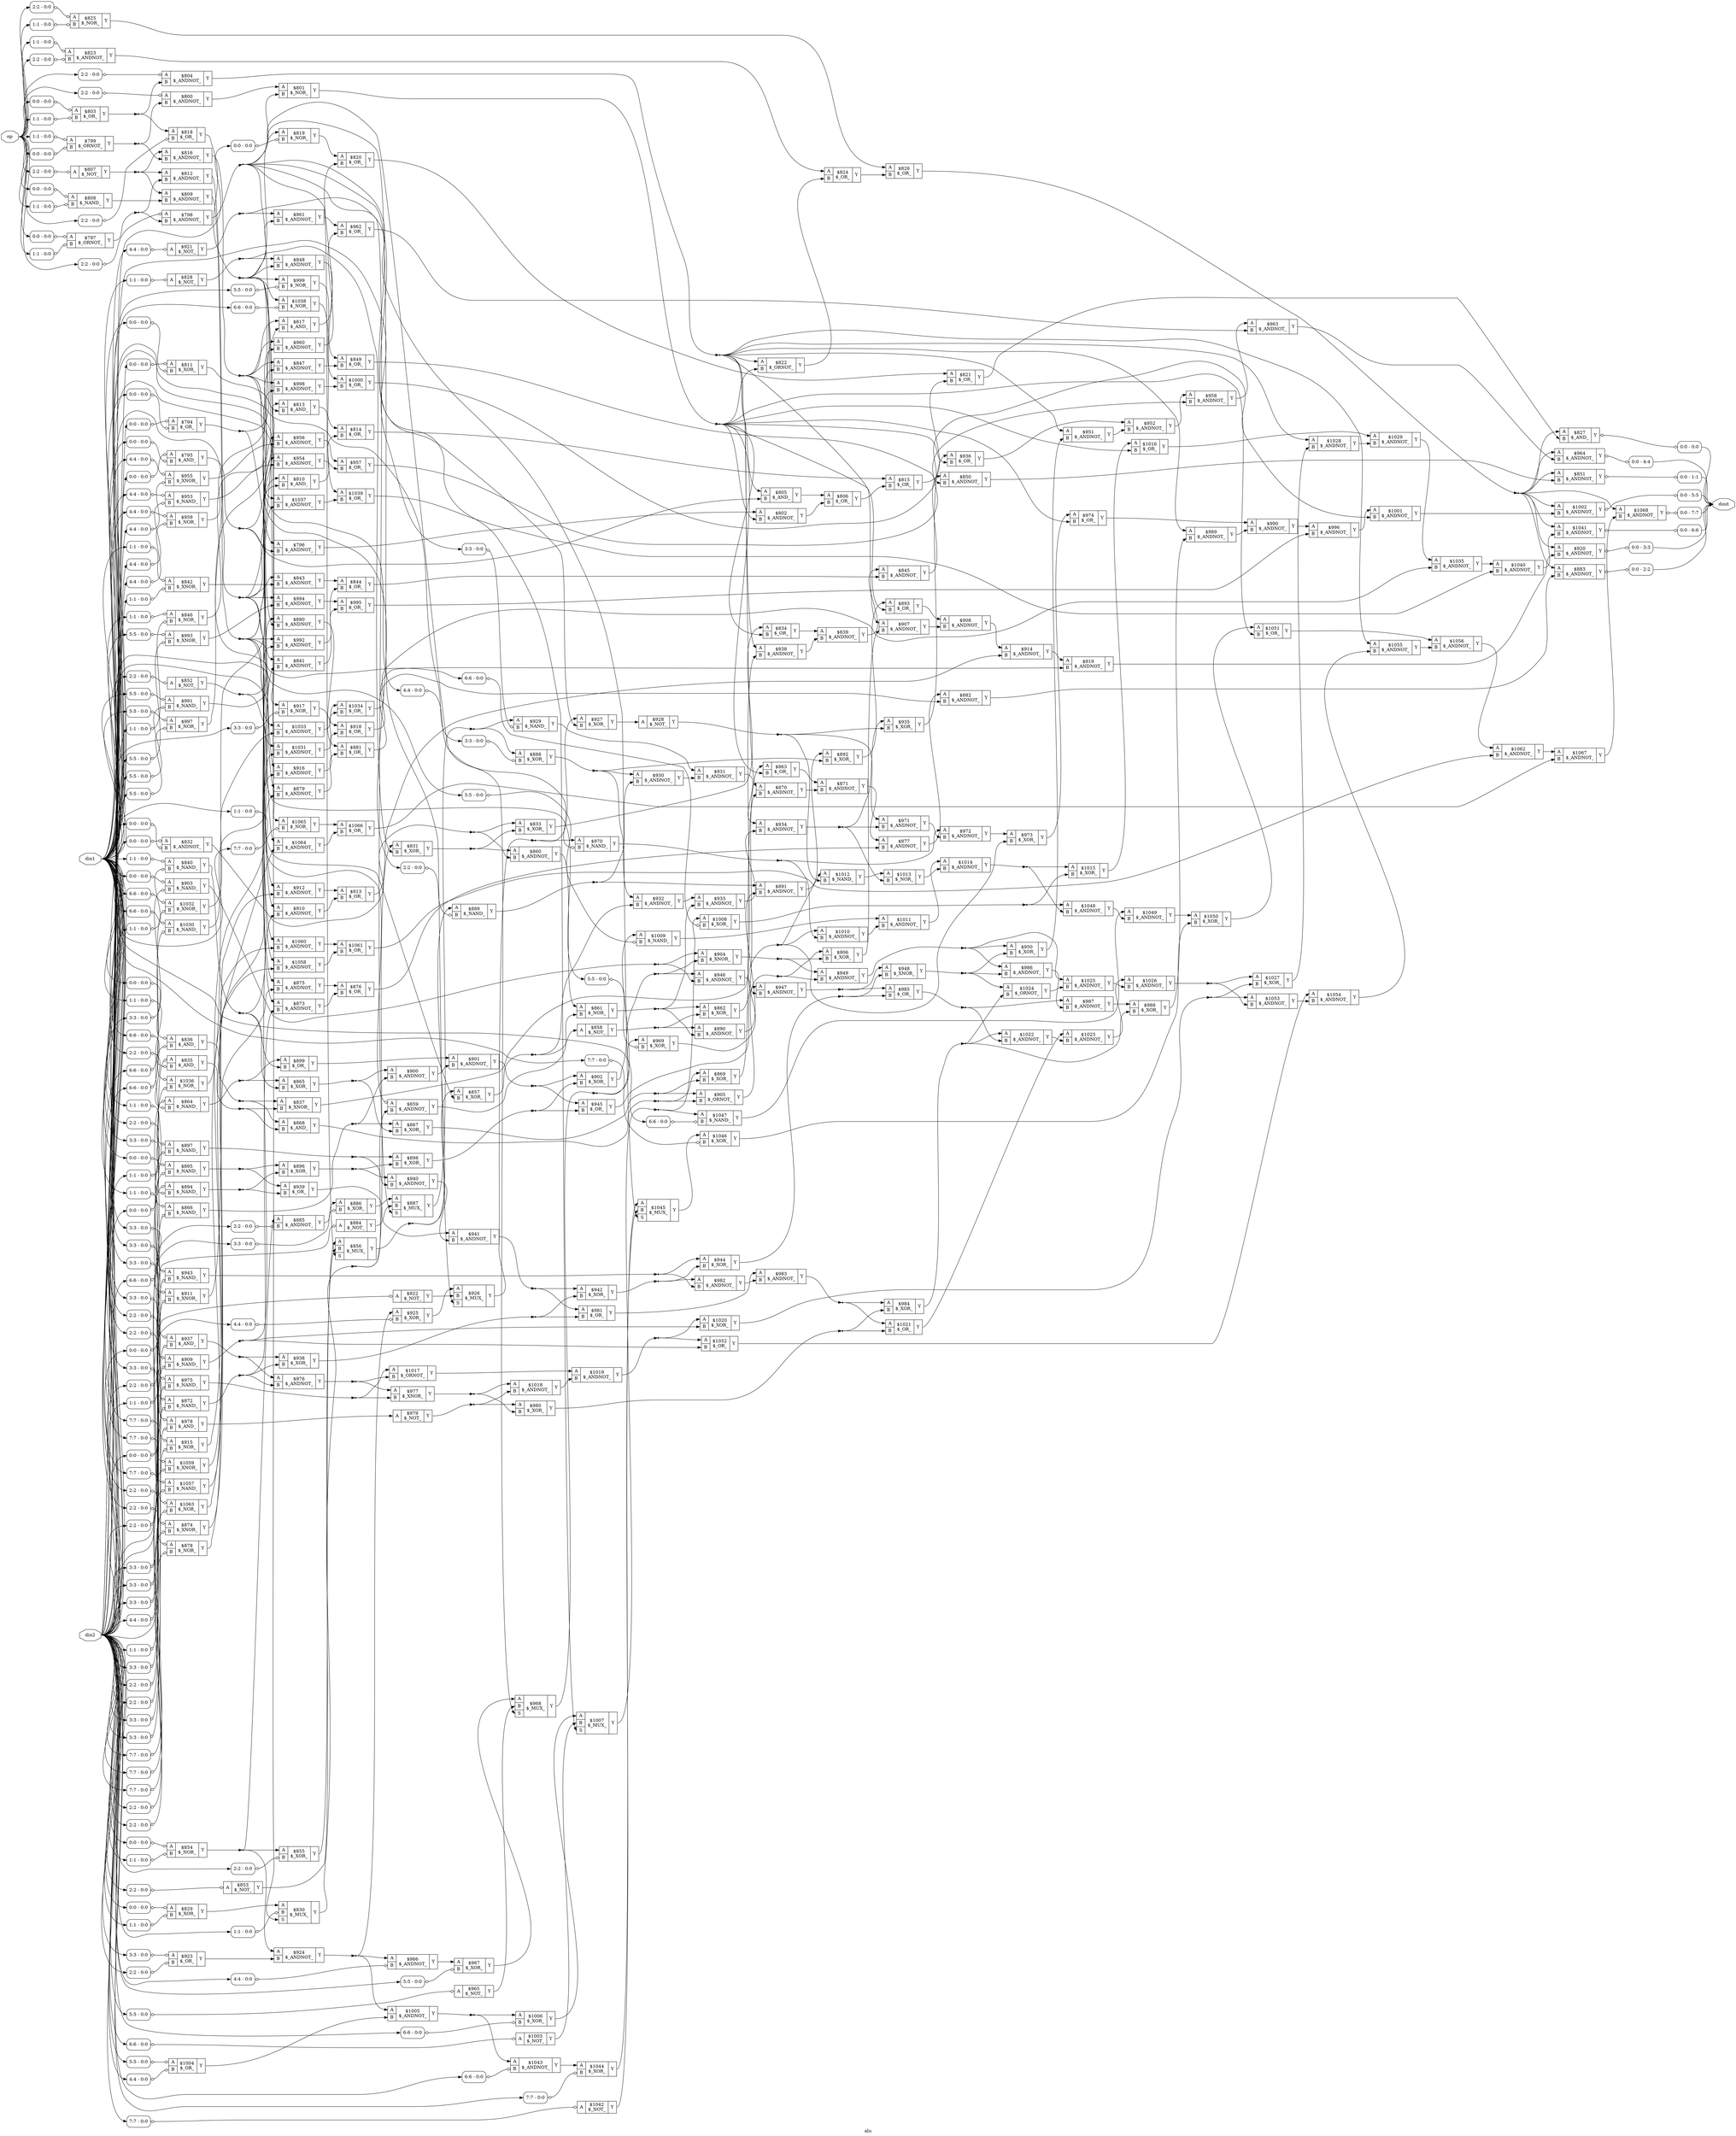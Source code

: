 digraph "alu" {
label="alu";
rankdir="LR";
remincross=true;
n268 [ shape=octagon, label="din1", color="black", fontcolor="black" ];
n269 [ shape=octagon, label="din2", color="black", fontcolor="black" ];
n270 [ shape=octagon, label="dout", color="black", fontcolor="black" ];
n271 [ shape=octagon, label="op", color="black", fontcolor="black" ];
c275 [ shape=record, label="{{<p272> A|<p273> B}|$1000\n$_OR_|{<p274> Y}}",  ];
c276 [ shape=record, label="{{<p272> A|<p273> B}|$1001\n$_ANDNOT_|{<p274> Y}}",  ];
c277 [ shape=record, label="{{<p272> A|<p273> B}|$1002\n$_ANDNOT_|{<p274> Y}}",  ];
x0 [ shape=record, style=rounded, label="<s0> 0:0 - 5:5 ", color="black", fontcolor="black" ];
c277:p274:e -> x0:w [arrowhead=odiamond, arrowtail=odiamond, dir=both, color="black", fontcolor="black", label=""];
c278 [ shape=record, label="{{<p272> A}|$1003\n$_NOT_|{<p274> Y}}",  ];
x1 [ shape=record, style=rounded, label="<s0> 6:6 - 0:0 ", color="black", fontcolor="black" ];
x1:e -> c278:p272:w [arrowhead=odiamond, arrowtail=odiamond, dir=both, color="black", fontcolor="black", label=""];
c279 [ shape=record, label="{{<p272> A|<p273> B}|$1004\n$_OR_|{<p274> Y}}",  ];
x2 [ shape=record, style=rounded, label="<s0> 5:5 - 0:0 ", color="black", fontcolor="black" ];
x2:e -> c279:p272:w [arrowhead=odiamond, arrowtail=odiamond, dir=both, color="black", fontcolor="black", label=""];
x3 [ shape=record, style=rounded, label="<s0> 4:4 - 0:0 ", color="black", fontcolor="black" ];
x3:e -> c279:p273:w [arrowhead=odiamond, arrowtail=odiamond, dir=both, color="black", fontcolor="black", label=""];
c280 [ shape=record, label="{{<p272> A|<p273> B}|$1005\n$_ANDNOT_|{<p274> Y}}",  ];
c281 [ shape=record, label="{{<p272> A|<p273> B}|$1006\n$_XOR_|{<p274> Y}}",  ];
x4 [ shape=record, style=rounded, label="<s0> 6:6 - 0:0 ", color="black", fontcolor="black" ];
x4:e -> c281:p273:w [arrowhead=odiamond, arrowtail=odiamond, dir=both, color="black", fontcolor="black", label=""];
c283 [ shape=record, label="{{<p272> A|<p273> B|<p282> S}|$1007\n$_MUX_|{<p274> Y}}",  ];
c284 [ shape=record, label="{{<p272> A|<p273> B}|$1008\n$_XOR_|{<p274> Y}}",  ];
x5 [ shape=record, style=rounded, label="<s0> 6:6 - 0:0 ", color="black", fontcolor="black" ];
x5:e -> c284:p273:w [arrowhead=odiamond, arrowtail=odiamond, dir=both, color="black", fontcolor="black", label=""];
c285 [ shape=record, label="{{<p272> A|<p273> B}|$1009\n$_NAND_|{<p274> Y}}",  ];
x6 [ shape=record, style=rounded, label="<s0> 5:5 - 0:0 ", color="black", fontcolor="black" ];
x6:e -> c285:p273:w [arrowhead=odiamond, arrowtail=odiamond, dir=both, color="black", fontcolor="black", label=""];
c286 [ shape=record, label="{{<p272> A|<p273> B}|$1010\n$_ANDNOT_|{<p274> Y}}",  ];
c287 [ shape=record, label="{{<p272> A|<p273> B}|$1011\n$_ANDNOT_|{<p274> Y}}",  ];
c288 [ shape=record, label="{{<p272> A|<p273> B}|$1012\n$_NAND_|{<p274> Y}}",  ];
c289 [ shape=record, label="{{<p272> A|<p273> B}|$1013\n$_NOR_|{<p274> Y}}",  ];
c290 [ shape=record, label="{{<p272> A|<p273> B}|$1014\n$_ANDNOT_|{<p274> Y}}",  ];
c291 [ shape=record, label="{{<p272> A|<p273> B}|$1015\n$_XOR_|{<p274> Y}}",  ];
c292 [ shape=record, label="{{<p272> A|<p273> B}|$1016\n$_OR_|{<p274> Y}}",  ];
c293 [ shape=record, label="{{<p272> A|<p273> B}|$1017\n$_ORNOT_|{<p274> Y}}",  ];
c294 [ shape=record, label="{{<p272> A|<p273> B}|$1018\n$_ANDNOT_|{<p274> Y}}",  ];
c295 [ shape=record, label="{{<p272> A|<p273> B}|$1019\n$_ANDNOT_|{<p274> Y}}",  ];
c296 [ shape=record, label="{{<p272> A|<p273> B}|$1020\n$_XOR_|{<p274> Y}}",  ];
c297 [ shape=record, label="{{<p272> A|<p273> B}|$1021\n$_OR_|{<p274> Y}}",  ];
c298 [ shape=record, label="{{<p272> A|<p273> B}|$1022\n$_ANDNOT_|{<p274> Y}}",  ];
c299 [ shape=record, label="{{<p272> A|<p273> B}|$1023\n$_ANDNOT_|{<p274> Y}}",  ];
c300 [ shape=record, label="{{<p272> A|<p273> B}|$1024\n$_ORNOT_|{<p274> Y}}",  ];
c301 [ shape=record, label="{{<p272> A|<p273> B}|$1025\n$_ANDNOT_|{<p274> Y}}",  ];
c302 [ shape=record, label="{{<p272> A|<p273> B}|$1026\n$_ANDNOT_|{<p274> Y}}",  ];
c303 [ shape=record, label="{{<p272> A|<p273> B}|$1027\n$_XOR_|{<p274> Y}}",  ];
c304 [ shape=record, label="{{<p272> A|<p273> B}|$1028\n$_ANDNOT_|{<p274> Y}}",  ];
c305 [ shape=record, label="{{<p272> A|<p273> B}|$1029\n$_ANDNOT_|{<p274> Y}}",  ];
c306 [ shape=record, label="{{<p272> A|<p273> B}|$1030\n$_NAND_|{<p274> Y}}",  ];
x7 [ shape=record, style=rounded, label="<s0> 6:6 - 0:0 ", color="black", fontcolor="black" ];
x7:e -> c306:p272:w [arrowhead=odiamond, arrowtail=odiamond, dir=both, color="black", fontcolor="black", label=""];
x8 [ shape=record, style=rounded, label="<s0> 6:6 - 0:0 ", color="black", fontcolor="black" ];
x8:e -> c306:p273:w [arrowhead=odiamond, arrowtail=odiamond, dir=both, color="black", fontcolor="black", label=""];
c307 [ shape=record, label="{{<p272> A|<p273> B}|$1031\n$_ANDNOT_|{<p274> Y}}",  ];
c308 [ shape=record, label="{{<p272> A|<p273> B}|$1032\n$_XNOR_|{<p274> Y}}",  ];
x9 [ shape=record, style=rounded, label="<s0> 6:6 - 0:0 ", color="black", fontcolor="black" ];
x9:e -> c308:p272:w [arrowhead=odiamond, arrowtail=odiamond, dir=both, color="black", fontcolor="black", label=""];
x10 [ shape=record, style=rounded, label="<s0> 6:6 - 0:0 ", color="black", fontcolor="black" ];
x10:e -> c308:p273:w [arrowhead=odiamond, arrowtail=odiamond, dir=both, color="black", fontcolor="black", label=""];
c309 [ shape=record, label="{{<p272> A|<p273> B}|$1033\n$_ANDNOT_|{<p274> Y}}",  ];
c310 [ shape=record, label="{{<p272> A|<p273> B}|$1034\n$_OR_|{<p274> Y}}",  ];
c311 [ shape=record, label="{{<p272> A|<p273> B}|$1035\n$_ANDNOT_|{<p274> Y}}",  ];
c312 [ shape=record, label="{{<p272> A|<p273> B}|$1036\n$_NOR_|{<p274> Y}}",  ];
x11 [ shape=record, style=rounded, label="<s0> 6:6 - 0:0 ", color="black", fontcolor="black" ];
x11:e -> c312:p272:w [arrowhead=odiamond, arrowtail=odiamond, dir=both, color="black", fontcolor="black", label=""];
x12 [ shape=record, style=rounded, label="<s0> 6:6 - 0:0 ", color="black", fontcolor="black" ];
x12:e -> c312:p273:w [arrowhead=odiamond, arrowtail=odiamond, dir=both, color="black", fontcolor="black", label=""];
c313 [ shape=record, label="{{<p272> A|<p273> B}|$1037\n$_ANDNOT_|{<p274> Y}}",  ];
c314 [ shape=record, label="{{<p272> A|<p273> B}|$1038\n$_NOR_|{<p274> Y}}",  ];
x13 [ shape=record, style=rounded, label="<s0> 6:6 - 0:0 ", color="black", fontcolor="black" ];
x13:e -> c314:p273:w [arrowhead=odiamond, arrowtail=odiamond, dir=both, color="black", fontcolor="black", label=""];
c315 [ shape=record, label="{{<p272> A|<p273> B}|$1039\n$_OR_|{<p274> Y}}",  ];
c316 [ shape=record, label="{{<p272> A|<p273> B}|$1040\n$_ANDNOT_|{<p274> Y}}",  ];
c317 [ shape=record, label="{{<p272> A|<p273> B}|$1041\n$_ANDNOT_|{<p274> Y}}",  ];
x14 [ shape=record, style=rounded, label="<s0> 0:0 - 6:6 ", color="black", fontcolor="black" ];
c317:p274:e -> x14:w [arrowhead=odiamond, arrowtail=odiamond, dir=both, color="black", fontcolor="black", label=""];
c318 [ shape=record, label="{{<p272> A}|$1042\n$_NOT_|{<p274> Y}}",  ];
x15 [ shape=record, style=rounded, label="<s0> 7:7 - 0:0 ", color="black", fontcolor="black" ];
x15:e -> c318:p272:w [arrowhead=odiamond, arrowtail=odiamond, dir=both, color="black", fontcolor="black", label=""];
c319 [ shape=record, label="{{<p272> A|<p273> B}|$1043\n$_ANDNOT_|{<p274> Y}}",  ];
x16 [ shape=record, style=rounded, label="<s0> 6:6 - 0:0 ", color="black", fontcolor="black" ];
x16:e -> c319:p273:w [arrowhead=odiamond, arrowtail=odiamond, dir=both, color="black", fontcolor="black", label=""];
c320 [ shape=record, label="{{<p272> A|<p273> B}|$1044\n$_XOR_|{<p274> Y}}",  ];
x17 [ shape=record, style=rounded, label="<s0> 7:7 - 0:0 ", color="black", fontcolor="black" ];
x17:e -> c320:p273:w [arrowhead=odiamond, arrowtail=odiamond, dir=both, color="black", fontcolor="black", label=""];
c321 [ shape=record, label="{{<p272> A|<p273> B|<p282> S}|$1045\n$_MUX_|{<p274> Y}}",  ];
c322 [ shape=record, label="{{<p272> A|<p273> B}|$1046\n$_XOR_|{<p274> Y}}",  ];
x18 [ shape=record, style=rounded, label="<s0> 7:7 - 0:0 ", color="black", fontcolor="black" ];
x18:e -> c322:p273:w [arrowhead=odiamond, arrowtail=odiamond, dir=both, color="black", fontcolor="black", label=""];
c323 [ shape=record, label="{{<p272> A|<p273> B}|$1047\n$_NAND_|{<p274> Y}}",  ];
x19 [ shape=record, style=rounded, label="<s0> 6:6 - 0:0 ", color="black", fontcolor="black" ];
x19:e -> c323:p273:w [arrowhead=odiamond, arrowtail=odiamond, dir=both, color="black", fontcolor="black", label=""];
c324 [ shape=record, label="{{<p272> A|<p273> B}|$1048\n$_ANDNOT_|{<p274> Y}}",  ];
c325 [ shape=record, label="{{<p272> A|<p273> B}|$1049\n$_ANDNOT_|{<p274> Y}}",  ];
c326 [ shape=record, label="{{<p272> A|<p273> B}|$1050\n$_XOR_|{<p274> Y}}",  ];
c327 [ shape=record, label="{{<p272> A|<p273> B}|$1051\n$_OR_|{<p274> Y}}",  ];
c328 [ shape=record, label="{{<p272> A|<p273> B}|$1052\n$_OR_|{<p274> Y}}",  ];
c329 [ shape=record, label="{{<p272> A|<p273> B}|$1053\n$_ANDNOT_|{<p274> Y}}",  ];
c330 [ shape=record, label="{{<p272> A|<p273> B}|$1054\n$_ANDNOT_|{<p274> Y}}",  ];
c331 [ shape=record, label="{{<p272> A|<p273> B}|$1055\n$_ANDNOT_|{<p274> Y}}",  ];
c332 [ shape=record, label="{{<p272> A|<p273> B}|$1056\n$_ANDNOT_|{<p274> Y}}",  ];
c333 [ shape=record, label="{{<p272> A|<p273> B}|$1057\n$_NAND_|{<p274> Y}}",  ];
x20 [ shape=record, style=rounded, label="<s0> 7:7 - 0:0 ", color="black", fontcolor="black" ];
x20:e -> c333:p272:w [arrowhead=odiamond, arrowtail=odiamond, dir=both, color="black", fontcolor="black", label=""];
x21 [ shape=record, style=rounded, label="<s0> 7:7 - 0:0 ", color="black", fontcolor="black" ];
x21:e -> c333:p273:w [arrowhead=odiamond, arrowtail=odiamond, dir=both, color="black", fontcolor="black", label=""];
c334 [ shape=record, label="{{<p272> A|<p273> B}|$1058\n$_ANDNOT_|{<p274> Y}}",  ];
c335 [ shape=record, label="{{<p272> A|<p273> B}|$1059\n$_XNOR_|{<p274> Y}}",  ];
x22 [ shape=record, style=rounded, label="<s0> 7:7 - 0:0 ", color="black", fontcolor="black" ];
x22:e -> c335:p272:w [arrowhead=odiamond, arrowtail=odiamond, dir=both, color="black", fontcolor="black", label=""];
x23 [ shape=record, style=rounded, label="<s0> 7:7 - 0:0 ", color="black", fontcolor="black" ];
x23:e -> c335:p273:w [arrowhead=odiamond, arrowtail=odiamond, dir=both, color="black", fontcolor="black", label=""];
c336 [ shape=record, label="{{<p272> A|<p273> B}|$1060\n$_ANDNOT_|{<p274> Y}}",  ];
c337 [ shape=record, label="{{<p272> A|<p273> B}|$1061\n$_OR_|{<p274> Y}}",  ];
c338 [ shape=record, label="{{<p272> A|<p273> B}|$1062\n$_ANDNOT_|{<p274> Y}}",  ];
c339 [ shape=record, label="{{<p272> A|<p273> B}|$1063\n$_NOR_|{<p274> Y}}",  ];
x24 [ shape=record, style=rounded, label="<s0> 7:7 - 0:0 ", color="black", fontcolor="black" ];
x24:e -> c339:p272:w [arrowhead=odiamond, arrowtail=odiamond, dir=both, color="black", fontcolor="black", label=""];
x25 [ shape=record, style=rounded, label="<s0> 7:7 - 0:0 ", color="black", fontcolor="black" ];
x25:e -> c339:p273:w [arrowhead=odiamond, arrowtail=odiamond, dir=both, color="black", fontcolor="black", label=""];
c340 [ shape=record, label="{{<p272> A|<p273> B}|$1064\n$_ANDNOT_|{<p274> Y}}",  ];
c341 [ shape=record, label="{{<p272> A|<p273> B}|$1065\n$_NOR_|{<p274> Y}}",  ];
x26 [ shape=record, style=rounded, label="<s0> 7:7 - 0:0 ", color="black", fontcolor="black" ];
x26:e -> c341:p273:w [arrowhead=odiamond, arrowtail=odiamond, dir=both, color="black", fontcolor="black", label=""];
c342 [ shape=record, label="{{<p272> A|<p273> B}|$1066\n$_OR_|{<p274> Y}}",  ];
c343 [ shape=record, label="{{<p272> A|<p273> B}|$1067\n$_ANDNOT_|{<p274> Y}}",  ];
c344 [ shape=record, label="{{<p272> A|<p273> B}|$1068\n$_ANDNOT_|{<p274> Y}}",  ];
x27 [ shape=record, style=rounded, label="<s0> 0:0 - 7:7 ", color="black", fontcolor="black" ];
c344:p274:e -> x27:w [arrowhead=odiamond, arrowtail=odiamond, dir=both, color="black", fontcolor="black", label=""];
c345 [ shape=record, label="{{<p272> A|<p273> B}|$794\n$_OR_|{<p274> Y}}",  ];
x28 [ shape=record, style=rounded, label="<s0> 0:0 - 0:0 ", color="black", fontcolor="black" ];
x28:e -> c345:p272:w [arrowhead=odiamond, arrowtail=odiamond, dir=both, color="black", fontcolor="black", label=""];
x29 [ shape=record, style=rounded, label="<s0> 0:0 - 0:0 ", color="black", fontcolor="black" ];
x29:e -> c345:p273:w [arrowhead=odiamond, arrowtail=odiamond, dir=both, color="black", fontcolor="black", label=""];
c346 [ shape=record, label="{{<p272> A|<p273> B}|$795\n$_AND_|{<p274> Y}}",  ];
x30 [ shape=record, style=rounded, label="<s0> 0:0 - 0:0 ", color="black", fontcolor="black" ];
x30:e -> c346:p272:w [arrowhead=odiamond, arrowtail=odiamond, dir=both, color="black", fontcolor="black", label=""];
x31 [ shape=record, style=rounded, label="<s0> 0:0 - 0:0 ", color="black", fontcolor="black" ];
x31:e -> c346:p273:w [arrowhead=odiamond, arrowtail=odiamond, dir=both, color="black", fontcolor="black", label=""];
c347 [ shape=record, label="{{<p272> A|<p273> B}|$796\n$_ANDNOT_|{<p274> Y}}",  ];
c348 [ shape=record, label="{{<p272> A|<p273> B}|$797\n$_ORNOT_|{<p274> Y}}",  ];
x32 [ shape=record, style=rounded, label="<s0> 0:0 - 0:0 ", color="black", fontcolor="black" ];
x32:e -> c348:p272:w [arrowhead=odiamond, arrowtail=odiamond, dir=both, color="black", fontcolor="black", label=""];
x33 [ shape=record, style=rounded, label="<s0> 1:1 - 0:0 ", color="black", fontcolor="black" ];
x33:e -> c348:p273:w [arrowhead=odiamond, arrowtail=odiamond, dir=both, color="black", fontcolor="black", label=""];
c349 [ shape=record, label="{{<p272> A|<p273> B}|$798\n$_ANDNOT_|{<p274> Y}}",  ];
x34 [ shape=record, style=rounded, label="<s0> 2:2 - 0:0 ", color="black", fontcolor="black" ];
x34:e -> c349:p272:w [arrowhead=odiamond, arrowtail=odiamond, dir=both, color="black", fontcolor="black", label=""];
c350 [ shape=record, label="{{<p272> A|<p273> B}|$799\n$_ORNOT_|{<p274> Y}}",  ];
x35 [ shape=record, style=rounded, label="<s0> 1:1 - 0:0 ", color="black", fontcolor="black" ];
x35:e -> c350:p272:w [arrowhead=odiamond, arrowtail=odiamond, dir=both, color="black", fontcolor="black", label=""];
x36 [ shape=record, style=rounded, label="<s0> 0:0 - 0:0 ", color="black", fontcolor="black" ];
x36:e -> c350:p273:w [arrowhead=odiamond, arrowtail=odiamond, dir=both, color="black", fontcolor="black", label=""];
c351 [ shape=record, label="{{<p272> A|<p273> B}|$800\n$_ANDNOT_|{<p274> Y}}",  ];
x37 [ shape=record, style=rounded, label="<s0> 2:2 - 0:0 ", color="black", fontcolor="black" ];
x37:e -> c351:p272:w [arrowhead=odiamond, arrowtail=odiamond, dir=both, color="black", fontcolor="black", label=""];
c352 [ shape=record, label="{{<p272> A|<p273> B}|$801\n$_NOR_|{<p274> Y}}",  ];
c353 [ shape=record, label="{{<p272> A|<p273> B}|$802\n$_ANDNOT_|{<p274> Y}}",  ];
c354 [ shape=record, label="{{<p272> A|<p273> B}|$803\n$_OR_|{<p274> Y}}",  ];
x38 [ shape=record, style=rounded, label="<s0> 0:0 - 0:0 ", color="black", fontcolor="black" ];
x38:e -> c354:p272:w [arrowhead=odiamond, arrowtail=odiamond, dir=both, color="black", fontcolor="black", label=""];
x39 [ shape=record, style=rounded, label="<s0> 1:1 - 0:0 ", color="black", fontcolor="black" ];
x39:e -> c354:p273:w [arrowhead=odiamond, arrowtail=odiamond, dir=both, color="black", fontcolor="black", label=""];
c355 [ shape=record, label="{{<p272> A|<p273> B}|$804\n$_ANDNOT_|{<p274> Y}}",  ];
x40 [ shape=record, style=rounded, label="<s0> 2:2 - 0:0 ", color="black", fontcolor="black" ];
x40:e -> c355:p272:w [arrowhead=odiamond, arrowtail=odiamond, dir=both, color="black", fontcolor="black", label=""];
c356 [ shape=record, label="{{<p272> A|<p273> B}|$805\n$_AND_|{<p274> Y}}",  ];
c357 [ shape=record, label="{{<p272> A|<p273> B}|$806\n$_OR_|{<p274> Y}}",  ];
c358 [ shape=record, label="{{<p272> A}|$807\n$_NOT_|{<p274> Y}}",  ];
x41 [ shape=record, style=rounded, label="<s0> 2:2 - 0:0 ", color="black", fontcolor="black" ];
x41:e -> c358:p272:w [arrowhead=odiamond, arrowtail=odiamond, dir=both, color="black", fontcolor="black", label=""];
c359 [ shape=record, label="{{<p272> A|<p273> B}|$808\n$_NAND_|{<p274> Y}}",  ];
x42 [ shape=record, style=rounded, label="<s0> 0:0 - 0:0 ", color="black", fontcolor="black" ];
x42:e -> c359:p272:w [arrowhead=odiamond, arrowtail=odiamond, dir=both, color="black", fontcolor="black", label=""];
x43 [ shape=record, style=rounded, label="<s0> 1:1 - 0:0 ", color="black", fontcolor="black" ];
x43:e -> c359:p273:w [arrowhead=odiamond, arrowtail=odiamond, dir=both, color="black", fontcolor="black", label=""];
c360 [ shape=record, label="{{<p272> A|<p273> B}|$809\n$_ANDNOT_|{<p274> Y}}",  ];
c361 [ shape=record, label="{{<p272> A|<p273> B}|$810\n$_AND_|{<p274> Y}}",  ];
c362 [ shape=record, label="{{<p272> A|<p273> B}|$811\n$_XOR_|{<p274> Y}}",  ];
x44 [ shape=record, style=rounded, label="<s0> 0:0 - 0:0 ", color="black", fontcolor="black" ];
x44:e -> c362:p272:w [arrowhead=odiamond, arrowtail=odiamond, dir=both, color="black", fontcolor="black", label=""];
x45 [ shape=record, style=rounded, label="<s0> 0:0 - 0:0 ", color="black", fontcolor="black" ];
x45:e -> c362:p273:w [arrowhead=odiamond, arrowtail=odiamond, dir=both, color="black", fontcolor="black", label=""];
c363 [ shape=record, label="{{<p272> A|<p273> B}|$812\n$_ANDNOT_|{<p274> Y}}",  ];
c364 [ shape=record, label="{{<p272> A|<p273> B}|$813\n$_AND_|{<p274> Y}}",  ];
c365 [ shape=record, label="{{<p272> A|<p273> B}|$814\n$_OR_|{<p274> Y}}",  ];
c366 [ shape=record, label="{{<p272> A|<p273> B}|$815\n$_OR_|{<p274> Y}}",  ];
c367 [ shape=record, label="{{<p272> A|<p273> B}|$816\n$_ANDNOT_|{<p274> Y}}",  ];
c368 [ shape=record, label="{{<p272> A|<p273> B}|$817\n$_AND_|{<p274> Y}}",  ];
c369 [ shape=record, label="{{<p272> A|<p273> B}|$818\n$_OR_|{<p274> Y}}",  ];
x46 [ shape=record, style=rounded, label="<s0> 2:2 - 0:0 ", color="black", fontcolor="black" ];
x46:e -> c369:p273:w [arrowhead=odiamond, arrowtail=odiamond, dir=both, color="black", fontcolor="black", label=""];
c370 [ shape=record, label="{{<p272> A|<p273> B}|$819\n$_NOR_|{<p274> Y}}",  ];
x47 [ shape=record, style=rounded, label="<s0> 0:0 - 0:0 ", color="black", fontcolor="black" ];
x47:e -> c370:p273:w [arrowhead=odiamond, arrowtail=odiamond, dir=both, color="black", fontcolor="black", label=""];
c371 [ shape=record, label="{{<p272> A|<p273> B}|$820\n$_OR_|{<p274> Y}}",  ];
c372 [ shape=record, label="{{<p272> A|<p273> B}|$821\n$_OR_|{<p274> Y}}",  ];
c373 [ shape=record, label="{{<p272> A|<p273> B}|$822\n$_ORNOT_|{<p274> Y}}",  ];
c374 [ shape=record, label="{{<p272> A|<p273> B}|$823\n$_ANDNOT_|{<p274> Y}}",  ];
x48 [ shape=record, style=rounded, label="<s0> 1:1 - 0:0 ", color="black", fontcolor="black" ];
x48:e -> c374:p272:w [arrowhead=odiamond, arrowtail=odiamond, dir=both, color="black", fontcolor="black", label=""];
x49 [ shape=record, style=rounded, label="<s0> 2:2 - 0:0 ", color="black", fontcolor="black" ];
x49:e -> c374:p273:w [arrowhead=odiamond, arrowtail=odiamond, dir=both, color="black", fontcolor="black", label=""];
c375 [ shape=record, label="{{<p272> A|<p273> B}|$824\n$_OR_|{<p274> Y}}",  ];
c376 [ shape=record, label="{{<p272> A|<p273> B}|$825\n$_NOR_|{<p274> Y}}",  ];
x50 [ shape=record, style=rounded, label="<s0> 2:2 - 0:0 ", color="black", fontcolor="black" ];
x50:e -> c376:p272:w [arrowhead=odiamond, arrowtail=odiamond, dir=both, color="black", fontcolor="black", label=""];
x51 [ shape=record, style=rounded, label="<s0> 1:1 - 0:0 ", color="black", fontcolor="black" ];
x51:e -> c376:p273:w [arrowhead=odiamond, arrowtail=odiamond, dir=both, color="black", fontcolor="black", label=""];
c377 [ shape=record, label="{{<p272> A|<p273> B}|$826\n$_OR_|{<p274> Y}}",  ];
c378 [ shape=record, label="{{<p272> A|<p273> B}|$827\n$_AND_|{<p274> Y}}",  ];
x52 [ shape=record, style=rounded, label="<s0> 0:0 - 0:0 ", color="black", fontcolor="black" ];
c378:p274:e -> x52:w [arrowhead=odiamond, arrowtail=odiamond, dir=both, color="black", fontcolor="black", label=""];
c379 [ shape=record, label="{{<p272> A}|$828\n$_NOT_|{<p274> Y}}",  ];
x53 [ shape=record, style=rounded, label="<s0> 1:1 - 0:0 ", color="black", fontcolor="black" ];
x53:e -> c379:p272:w [arrowhead=odiamond, arrowtail=odiamond, dir=both, color="black", fontcolor="black", label=""];
c380 [ shape=record, label="{{<p272> A|<p273> B}|$829\n$_XOR_|{<p274> Y}}",  ];
x54 [ shape=record, style=rounded, label="<s0> 0:0 - 0:0 ", color="black", fontcolor="black" ];
x54:e -> c380:p272:w [arrowhead=odiamond, arrowtail=odiamond, dir=both, color="black", fontcolor="black", label=""];
x55 [ shape=record, style=rounded, label="<s0> 1:1 - 0:0 ", color="black", fontcolor="black" ];
x55:e -> c380:p273:w [arrowhead=odiamond, arrowtail=odiamond, dir=both, color="black", fontcolor="black", label=""];
c381 [ shape=record, label="{{<p272> A|<p273> B|<p282> S}|$830\n$_MUX_|{<p274> Y}}",  ];
x56 [ shape=record, style=rounded, label="<s0> 1:1 - 0:0 ", color="black", fontcolor="black" ];
x56:e -> c381:p273:w [arrowhead=odiamond, arrowtail=odiamond, dir=both, color="black", fontcolor="black", label=""];
c382 [ shape=record, label="{{<p272> A|<p273> B}|$831\n$_XOR_|{<p274> Y}}",  ];
c383 [ shape=record, label="{{<p272> A|<p273> B}|$832\n$_ANDNOT_|{<p274> Y}}",  ];
x57 [ shape=record, style=rounded, label="<s0> 0:0 - 0:0 ", color="black", fontcolor="black" ];
x57:e -> c383:p272:w [arrowhead=odiamond, arrowtail=odiamond, dir=both, color="black", fontcolor="black", label=""];
x58 [ shape=record, style=rounded, label="<s0> 0:0 - 0:0 ", color="black", fontcolor="black" ];
x58:e -> c383:p273:w [arrowhead=odiamond, arrowtail=odiamond, dir=both, color="black", fontcolor="black", label=""];
c384 [ shape=record, label="{{<p272> A|<p273> B}|$833\n$_XOR_|{<p274> Y}}",  ];
c385 [ shape=record, label="{{<p272> A|<p273> B}|$834\n$_OR_|{<p274> Y}}",  ];
c386 [ shape=record, label="{{<p272> A|<p273> B}|$835\n$_AND_|{<p274> Y}}",  ];
x59 [ shape=record, style=rounded, label="<s0> 0:0 - 0:0 ", color="black", fontcolor="black" ];
x59:e -> c386:p272:w [arrowhead=odiamond, arrowtail=odiamond, dir=both, color="black", fontcolor="black", label=""];
x60 [ shape=record, style=rounded, label="<s0> 1:1 - 0:0 ", color="black", fontcolor="black" ];
x60:e -> c386:p273:w [arrowhead=odiamond, arrowtail=odiamond, dir=both, color="black", fontcolor="black", label=""];
c387 [ shape=record, label="{{<p272> A|<p273> B}|$836\n$_AND_|{<p274> Y}}",  ];
x61 [ shape=record, style=rounded, label="<s0> 0:0 - 0:0 ", color="black", fontcolor="black" ];
x61:e -> c387:p272:w [arrowhead=odiamond, arrowtail=odiamond, dir=both, color="black", fontcolor="black", label=""];
x62 [ shape=record, style=rounded, label="<s0> 1:1 - 0:0 ", color="black", fontcolor="black" ];
x62:e -> c387:p273:w [arrowhead=odiamond, arrowtail=odiamond, dir=both, color="black", fontcolor="black", label=""];
c388 [ shape=record, label="{{<p272> A|<p273> B}|$837\n$_XNOR_|{<p274> Y}}",  ];
c389 [ shape=record, label="{{<p272> A|<p273> B}|$838\n$_ANDNOT_|{<p274> Y}}",  ];
c390 [ shape=record, label="{{<p272> A|<p273> B}|$839\n$_ANDNOT_|{<p274> Y}}",  ];
c391 [ shape=record, label="{{<p272> A|<p273> B}|$840\n$_NAND_|{<p274> Y}}",  ];
x63 [ shape=record, style=rounded, label="<s0> 1:1 - 0:0 ", color="black", fontcolor="black" ];
x63:e -> c391:p272:w [arrowhead=odiamond, arrowtail=odiamond, dir=both, color="black", fontcolor="black", label=""];
x64 [ shape=record, style=rounded, label="<s0> 1:1 - 0:0 ", color="black", fontcolor="black" ];
x64:e -> c391:p273:w [arrowhead=odiamond, arrowtail=odiamond, dir=both, color="black", fontcolor="black", label=""];
c392 [ shape=record, label="{{<p272> A|<p273> B}|$841\n$_ANDNOT_|{<p274> Y}}",  ];
c393 [ shape=record, label="{{<p272> A|<p273> B}|$842\n$_XNOR_|{<p274> Y}}",  ];
x65 [ shape=record, style=rounded, label="<s0> 1:1 - 0:0 ", color="black", fontcolor="black" ];
x65:e -> c393:p272:w [arrowhead=odiamond, arrowtail=odiamond, dir=both, color="black", fontcolor="black", label=""];
x66 [ shape=record, style=rounded, label="<s0> 1:1 - 0:0 ", color="black", fontcolor="black" ];
x66:e -> c393:p273:w [arrowhead=odiamond, arrowtail=odiamond, dir=both, color="black", fontcolor="black", label=""];
c394 [ shape=record, label="{{<p272> A|<p273> B}|$843\n$_ANDNOT_|{<p274> Y}}",  ];
c395 [ shape=record, label="{{<p272> A|<p273> B}|$844\n$_OR_|{<p274> Y}}",  ];
c396 [ shape=record, label="{{<p272> A|<p273> B}|$845\n$_ANDNOT_|{<p274> Y}}",  ];
c397 [ shape=record, label="{{<p272> A|<p273> B}|$846\n$_NOR_|{<p274> Y}}",  ];
x67 [ shape=record, style=rounded, label="<s0> 1:1 - 0:0 ", color="black", fontcolor="black" ];
x67:e -> c397:p272:w [arrowhead=odiamond, arrowtail=odiamond, dir=both, color="black", fontcolor="black", label=""];
x68 [ shape=record, style=rounded, label="<s0> 1:1 - 0:0 ", color="black", fontcolor="black" ];
x68:e -> c397:p273:w [arrowhead=odiamond, arrowtail=odiamond, dir=both, color="black", fontcolor="black", label=""];
c398 [ shape=record, label="{{<p272> A|<p273> B}|$847\n$_ANDNOT_|{<p274> Y}}",  ];
c399 [ shape=record, label="{{<p272> A|<p273> B}|$848\n$_ANDNOT_|{<p274> Y}}",  ];
c400 [ shape=record, label="{{<p272> A|<p273> B}|$849\n$_OR_|{<p274> Y}}",  ];
c401 [ shape=record, label="{{<p272> A|<p273> B}|$850\n$_ANDNOT_|{<p274> Y}}",  ];
c402 [ shape=record, label="{{<p272> A|<p273> B}|$851\n$_ANDNOT_|{<p274> Y}}",  ];
x69 [ shape=record, style=rounded, label="<s0> 0:0 - 1:1 ", color="black", fontcolor="black" ];
c402:p274:e -> x69:w [arrowhead=odiamond, arrowtail=odiamond, dir=both, color="black", fontcolor="black", label=""];
c403 [ shape=record, label="{{<p272> A}|$852\n$_NOT_|{<p274> Y}}",  ];
x70 [ shape=record, style=rounded, label="<s0> 2:2 - 0:0 ", color="black", fontcolor="black" ];
x70:e -> c403:p272:w [arrowhead=odiamond, arrowtail=odiamond, dir=both, color="black", fontcolor="black", label=""];
c404 [ shape=record, label="{{<p272> A}|$853\n$_NOT_|{<p274> Y}}",  ];
x71 [ shape=record, style=rounded, label="<s0> 2:2 - 0:0 ", color="black", fontcolor="black" ];
x71:e -> c404:p272:w [arrowhead=odiamond, arrowtail=odiamond, dir=both, color="black", fontcolor="black", label=""];
c405 [ shape=record, label="{{<p272> A|<p273> B}|$854\n$_NOR_|{<p274> Y}}",  ];
x72 [ shape=record, style=rounded, label="<s0> 0:0 - 0:0 ", color="black", fontcolor="black" ];
x72:e -> c405:p272:w [arrowhead=odiamond, arrowtail=odiamond, dir=both, color="black", fontcolor="black", label=""];
x73 [ shape=record, style=rounded, label="<s0> 1:1 - 0:0 ", color="black", fontcolor="black" ];
x73:e -> c405:p273:w [arrowhead=odiamond, arrowtail=odiamond, dir=both, color="black", fontcolor="black", label=""];
c406 [ shape=record, label="{{<p272> A|<p273> B}|$855\n$_XOR_|{<p274> Y}}",  ];
x74 [ shape=record, style=rounded, label="<s0> 2:2 - 0:0 ", color="black", fontcolor="black" ];
x74:e -> c406:p273:w [arrowhead=odiamond, arrowtail=odiamond, dir=both, color="black", fontcolor="black", label=""];
c407 [ shape=record, label="{{<p272> A|<p273> B|<p282> S}|$856\n$_MUX_|{<p274> Y}}",  ];
c408 [ shape=record, label="{{<p272> A|<p273> B}|$857\n$_XOR_|{<p274> Y}}",  ];
c409 [ shape=record, label="{{<p272> A}|$858\n$_NOT_|{<p274> Y}}",  ];
c410 [ shape=record, label="{{<p272> A|<p273> B}|$859\n$_ANDNOT_|{<p274> Y}}",  ];
x75 [ shape=record, style=rounded, label="<s0> 1:1 - 0:0 ", color="black", fontcolor="black" ];
x75:e -> c410:p272:w [arrowhead=odiamond, arrowtail=odiamond, dir=both, color="black", fontcolor="black", label=""];
c411 [ shape=record, label="{{<p272> A|<p273> B}|$860\n$_ANDNOT_|{<p274> Y}}",  ];
c412 [ shape=record, label="{{<p272> A|<p273> B}|$861\n$_NOR_|{<p274> Y}}",  ];
c413 [ shape=record, label="{{<p272> A|<p273> B}|$862\n$_XOR_|{<p274> Y}}",  ];
c414 [ shape=record, label="{{<p272> A|<p273> B}|$863\n$_OR_|{<p274> Y}}",  ];
c415 [ shape=record, label="{{<p272> A|<p273> B}|$864\n$_NAND_|{<p274> Y}}",  ];
x76 [ shape=record, style=rounded, label="<s0> 0:0 - 0:0 ", color="black", fontcolor="black" ];
x76:e -> c415:p272:w [arrowhead=odiamond, arrowtail=odiamond, dir=both, color="black", fontcolor="black", label=""];
x77 [ shape=record, style=rounded, label="<s0> 2:2 - 0:0 ", color="black", fontcolor="black" ];
x77:e -> c415:p273:w [arrowhead=odiamond, arrowtail=odiamond, dir=both, color="black", fontcolor="black", label=""];
c416 [ shape=record, label="{{<p272> A|<p273> B}|$865\n$_XOR_|{<p274> Y}}",  ];
c417 [ shape=record, label="{{<p272> A|<p273> B}|$866\n$_NAND_|{<p274> Y}}",  ];
x78 [ shape=record, style=rounded, label="<s0> 0:0 - 0:0 ", color="black", fontcolor="black" ];
x78:e -> c417:p272:w [arrowhead=odiamond, arrowtail=odiamond, dir=both, color="black", fontcolor="black", label=""];
x79 [ shape=record, style=rounded, label="<s0> 2:2 - 0:0 ", color="black", fontcolor="black" ];
x79:e -> c417:p273:w [arrowhead=odiamond, arrowtail=odiamond, dir=both, color="black", fontcolor="black", label=""];
c418 [ shape=record, label="{{<p272> A|<p273> B}|$867\n$_XOR_|{<p274> Y}}",  ];
c419 [ shape=record, label="{{<p272> A|<p273> B}|$868\n$_AND_|{<p274> Y}}",  ];
c420 [ shape=record, label="{{<p272> A|<p273> B}|$869\n$_XOR_|{<p274> Y}}",  ];
c421 [ shape=record, label="{{<p272> A|<p273> B}|$870\n$_ANDNOT_|{<p274> Y}}",  ];
c422 [ shape=record, label="{{<p272> A|<p273> B}|$871\n$_ANDNOT_|{<p274> Y}}",  ];
c423 [ shape=record, label="{{<p272> A|<p273> B}|$872\n$_NAND_|{<p274> Y}}",  ];
x80 [ shape=record, style=rounded, label="<s0> 2:2 - 0:0 ", color="black", fontcolor="black" ];
x80:e -> c423:p272:w [arrowhead=odiamond, arrowtail=odiamond, dir=both, color="black", fontcolor="black", label=""];
x81 [ shape=record, style=rounded, label="<s0> 2:2 - 0:0 ", color="black", fontcolor="black" ];
x81:e -> c423:p273:w [arrowhead=odiamond, arrowtail=odiamond, dir=both, color="black", fontcolor="black", label=""];
c424 [ shape=record, label="{{<p272> A|<p273> B}|$873\n$_ANDNOT_|{<p274> Y}}",  ];
c425 [ shape=record, label="{{<p272> A|<p273> B}|$874\n$_XNOR_|{<p274> Y}}",  ];
x82 [ shape=record, style=rounded, label="<s0> 2:2 - 0:0 ", color="black", fontcolor="black" ];
x82:e -> c425:p272:w [arrowhead=odiamond, arrowtail=odiamond, dir=both, color="black", fontcolor="black", label=""];
x83 [ shape=record, style=rounded, label="<s0> 2:2 - 0:0 ", color="black", fontcolor="black" ];
x83:e -> c425:p273:w [arrowhead=odiamond, arrowtail=odiamond, dir=both, color="black", fontcolor="black", label=""];
c426 [ shape=record, label="{{<p272> A|<p273> B}|$875\n$_ANDNOT_|{<p274> Y}}",  ];
c427 [ shape=record, label="{{<p272> A|<p273> B}|$876\n$_OR_|{<p274> Y}}",  ];
c428 [ shape=record, label="{{<p272> A|<p273> B}|$877\n$_ANDNOT_|{<p274> Y}}",  ];
c429 [ shape=record, label="{{<p272> A|<p273> B}|$878\n$_NOR_|{<p274> Y}}",  ];
x84 [ shape=record, style=rounded, label="<s0> 2:2 - 0:0 ", color="black", fontcolor="black" ];
x84:e -> c429:p272:w [arrowhead=odiamond, arrowtail=odiamond, dir=both, color="black", fontcolor="black", label=""];
x85 [ shape=record, style=rounded, label="<s0> 2:2 - 0:0 ", color="black", fontcolor="black" ];
x85:e -> c429:p273:w [arrowhead=odiamond, arrowtail=odiamond, dir=both, color="black", fontcolor="black", label=""];
c430 [ shape=record, label="{{<p272> A|<p273> B}|$879\n$_ANDNOT_|{<p274> Y}}",  ];
c431 [ shape=record, label="{{<p272> A|<p273> B}|$880\n$_ANDNOT_|{<p274> Y}}",  ];
c432 [ shape=record, label="{{<p272> A|<p273> B}|$881\n$_OR_|{<p274> Y}}",  ];
c433 [ shape=record, label="{{<p272> A|<p273> B}|$882\n$_ANDNOT_|{<p274> Y}}",  ];
c434 [ shape=record, label="{{<p272> A|<p273> B}|$883\n$_ANDNOT_|{<p274> Y}}",  ];
x86 [ shape=record, style=rounded, label="<s0> 0:0 - 2:2 ", color="black", fontcolor="black" ];
c434:p274:e -> x86:w [arrowhead=odiamond, arrowtail=odiamond, dir=both, color="black", fontcolor="black", label=""];
c435 [ shape=record, label="{{<p272> A}|$884\n$_NOT_|{<p274> Y}}",  ];
x87 [ shape=record, style=rounded, label="<s0> 3:3 - 0:0 ", color="black", fontcolor="black" ];
x87:e -> c435:p272:w [arrowhead=odiamond, arrowtail=odiamond, dir=both, color="black", fontcolor="black", label=""];
c436 [ shape=record, label="{{<p272> A|<p273> B}|$885\n$_ANDNOT_|{<p274> Y}}",  ];
x88 [ shape=record, style=rounded, label="<s0> 2:2 - 0:0 ", color="black", fontcolor="black" ];
x88:e -> c436:p273:w [arrowhead=odiamond, arrowtail=odiamond, dir=both, color="black", fontcolor="black", label=""];
c437 [ shape=record, label="{{<p272> A|<p273> B}|$886\n$_XOR_|{<p274> Y}}",  ];
x89 [ shape=record, style=rounded, label="<s0> 3:3 - 0:0 ", color="black", fontcolor="black" ];
x89:e -> c437:p273:w [arrowhead=odiamond, arrowtail=odiamond, dir=both, color="black", fontcolor="black", label=""];
c438 [ shape=record, label="{{<p272> A|<p273> B|<p282> S}|$887\n$_MUX_|{<p274> Y}}",  ];
c439 [ shape=record, label="{{<p272> A|<p273> B}|$888\n$_XOR_|{<p274> Y}}",  ];
x90 [ shape=record, style=rounded, label="<s0> 3:3 - 0:0 ", color="black", fontcolor="black" ];
x90:e -> c439:p273:w [arrowhead=odiamond, arrowtail=odiamond, dir=both, color="black", fontcolor="black", label=""];
c440 [ shape=record, label="{{<p272> A|<p273> B}|$889\n$_NAND_|{<p274> Y}}",  ];
x91 [ shape=record, style=rounded, label="<s0> 2:2 - 0:0 ", color="black", fontcolor="black" ];
x91:e -> c440:p273:w [arrowhead=odiamond, arrowtail=odiamond, dir=both, color="black", fontcolor="black", label=""];
c441 [ shape=record, label="{{<p272> A|<p273> B}|$890\n$_ANDNOT_|{<p274> Y}}",  ];
c442 [ shape=record, label="{{<p272> A|<p273> B}|$891\n$_ANDNOT_|{<p274> Y}}",  ];
c443 [ shape=record, label="{{<p272> A|<p273> B}|$892\n$_XOR_|{<p274> Y}}",  ];
c444 [ shape=record, label="{{<p272> A|<p273> B}|$893\n$_OR_|{<p274> Y}}",  ];
c445 [ shape=record, label="{{<p272> A|<p273> B}|$894\n$_NAND_|{<p274> Y}}",  ];
x92 [ shape=record, style=rounded, label="<s0> 0:0 - 0:0 ", color="black", fontcolor="black" ];
x92:e -> c445:p272:w [arrowhead=odiamond, arrowtail=odiamond, dir=both, color="black", fontcolor="black", label=""];
x93 [ shape=record, style=rounded, label="<s0> 3:3 - 0:0 ", color="black", fontcolor="black" ];
x93:e -> c445:p273:w [arrowhead=odiamond, arrowtail=odiamond, dir=both, color="black", fontcolor="black", label=""];
c446 [ shape=record, label="{{<p272> A|<p273> B}|$895\n$_NAND_|{<p274> Y}}",  ];
x94 [ shape=record, style=rounded, label="<s0> 2:2 - 0:0 ", color="black", fontcolor="black" ];
x94:e -> c446:p272:w [arrowhead=odiamond, arrowtail=odiamond, dir=both, color="black", fontcolor="black", label=""];
x95 [ shape=record, style=rounded, label="<s0> 1:1 - 0:0 ", color="black", fontcolor="black" ];
x95:e -> c446:p273:w [arrowhead=odiamond, arrowtail=odiamond, dir=both, color="black", fontcolor="black", label=""];
c447 [ shape=record, label="{{<p272> A|<p273> B}|$896\n$_XOR_|{<p274> Y}}",  ];
c448 [ shape=record, label="{{<p272> A|<p273> B}|$897\n$_NAND_|{<p274> Y}}",  ];
x96 [ shape=record, style=rounded, label="<s0> 1:1 - 0:0 ", color="black", fontcolor="black" ];
x96:e -> c448:p272:w [arrowhead=odiamond, arrowtail=odiamond, dir=both, color="black", fontcolor="black", label=""];
x97 [ shape=record, style=rounded, label="<s0> 2:2 - 0:0 ", color="black", fontcolor="black" ];
x97:e -> c448:p273:w [arrowhead=odiamond, arrowtail=odiamond, dir=both, color="black", fontcolor="black", label=""];
c449 [ shape=record, label="{{<p272> A|<p273> B}|$898\n$_XOR_|{<p274> Y}}",  ];
c450 [ shape=record, label="{{<p272> A|<p273> B}|$899\n$_OR_|{<p274> Y}}",  ];
c451 [ shape=record, label="{{<p272> A|<p273> B}|$900\n$_ANDNOT_|{<p274> Y}}",  ];
c452 [ shape=record, label="{{<p272> A|<p273> B}|$901\n$_ANDNOT_|{<p274> Y}}",  ];
c453 [ shape=record, label="{{<p272> A|<p273> B}|$902\n$_XOR_|{<p274> Y}}",  ];
c454 [ shape=record, label="{{<p272> A|<p273> B}|$903\n$_NAND_|{<p274> Y}}",  ];
x98 [ shape=record, style=rounded, label="<s0> 0:0 - 0:0 ", color="black", fontcolor="black" ];
x98:e -> c454:p272:w [arrowhead=odiamond, arrowtail=odiamond, dir=both, color="black", fontcolor="black", label=""];
x99 [ shape=record, style=rounded, label="<s0> 3:3 - 0:0 ", color="black", fontcolor="black" ];
x99:e -> c454:p273:w [arrowhead=odiamond, arrowtail=odiamond, dir=both, color="black", fontcolor="black", label=""];
c455 [ shape=record, label="{{<p272> A|<p273> B}|$904\n$_XNOR_|{<p274> Y}}",  ];
c456 [ shape=record, label="{{<p272> A|<p273> B}|$905\n$_ORNOT_|{<p274> Y}}",  ];
c457 [ shape=record, label="{{<p272> A|<p273> B}|$906\n$_XOR_|{<p274> Y}}",  ];
c458 [ shape=record, label="{{<p272> A|<p273> B}|$907\n$_ANDNOT_|{<p274> Y}}",  ];
c459 [ shape=record, label="{{<p272> A|<p273> B}|$908\n$_ANDNOT_|{<p274> Y}}",  ];
c460 [ shape=record, label="{{<p272> A|<p273> B}|$909\n$_NAND_|{<p274> Y}}",  ];
x100 [ shape=record, style=rounded, label="<s0> 3:3 - 0:0 ", color="black", fontcolor="black" ];
x100:e -> c460:p272:w [arrowhead=odiamond, arrowtail=odiamond, dir=both, color="black", fontcolor="black", label=""];
x101 [ shape=record, style=rounded, label="<s0> 3:3 - 0:0 ", color="black", fontcolor="black" ];
x101:e -> c460:p273:w [arrowhead=odiamond, arrowtail=odiamond, dir=both, color="black", fontcolor="black", label=""];
c461 [ shape=record, label="{{<p272> A|<p273> B}|$910\n$_ANDNOT_|{<p274> Y}}",  ];
c462 [ shape=record, label="{{<p272> A|<p273> B}|$911\n$_XNOR_|{<p274> Y}}",  ];
x102 [ shape=record, style=rounded, label="<s0> 3:3 - 0:0 ", color="black", fontcolor="black" ];
x102:e -> c462:p272:w [arrowhead=odiamond, arrowtail=odiamond, dir=both, color="black", fontcolor="black", label=""];
x103 [ shape=record, style=rounded, label="<s0> 3:3 - 0:0 ", color="black", fontcolor="black" ];
x103:e -> c462:p273:w [arrowhead=odiamond, arrowtail=odiamond, dir=both, color="black", fontcolor="black", label=""];
c463 [ shape=record, label="{{<p272> A|<p273> B}|$912\n$_ANDNOT_|{<p274> Y}}",  ];
c464 [ shape=record, label="{{<p272> A|<p273> B}|$913\n$_OR_|{<p274> Y}}",  ];
c465 [ shape=record, label="{{<p272> A|<p273> B}|$914\n$_ANDNOT_|{<p274> Y}}",  ];
c466 [ shape=record, label="{{<p272> A|<p273> B}|$915\n$_NOR_|{<p274> Y}}",  ];
x104 [ shape=record, style=rounded, label="<s0> 3:3 - 0:0 ", color="black", fontcolor="black" ];
x104:e -> c466:p272:w [arrowhead=odiamond, arrowtail=odiamond, dir=both, color="black", fontcolor="black", label=""];
x105 [ shape=record, style=rounded, label="<s0> 3:3 - 0:0 ", color="black", fontcolor="black" ];
x105:e -> c466:p273:w [arrowhead=odiamond, arrowtail=odiamond, dir=both, color="black", fontcolor="black", label=""];
c467 [ shape=record, label="{{<p272> A|<p273> B}|$916\n$_ANDNOT_|{<p274> Y}}",  ];
c468 [ shape=record, label="{{<p272> A|<p273> B}|$917\n$_NOR_|{<p274> Y}}",  ];
x106 [ shape=record, style=rounded, label="<s0> 3:3 - 0:0 ", color="black", fontcolor="black" ];
x106:e -> c468:p273:w [arrowhead=odiamond, arrowtail=odiamond, dir=both, color="black", fontcolor="black", label=""];
c469 [ shape=record, label="{{<p272> A|<p273> B}|$918\n$_OR_|{<p274> Y}}",  ];
c470 [ shape=record, label="{{<p272> A|<p273> B}|$919\n$_ANDNOT_|{<p274> Y}}",  ];
c471 [ shape=record, label="{{<p272> A|<p273> B}|$920\n$_ANDNOT_|{<p274> Y}}",  ];
x107 [ shape=record, style=rounded, label="<s0> 0:0 - 3:3 ", color="black", fontcolor="black" ];
c471:p274:e -> x107:w [arrowhead=odiamond, arrowtail=odiamond, dir=both, color="black", fontcolor="black", label=""];
c472 [ shape=record, label="{{<p272> A}|$921\n$_NOT_|{<p274> Y}}",  ];
x108 [ shape=record, style=rounded, label="<s0> 4:4 - 0:0 ", color="black", fontcolor="black" ];
x108:e -> c472:p272:w [arrowhead=odiamond, arrowtail=odiamond, dir=both, color="black", fontcolor="black", label=""];
c473 [ shape=record, label="{{<p272> A}|$922\n$_NOT_|{<p274> Y}}",  ];
x109 [ shape=record, style=rounded, label="<s0> 4:4 - 0:0 ", color="black", fontcolor="black" ];
x109:e -> c473:p272:w [arrowhead=odiamond, arrowtail=odiamond, dir=both, color="black", fontcolor="black", label=""];
c474 [ shape=record, label="{{<p272> A|<p273> B}|$923\n$_OR_|{<p274> Y}}",  ];
x110 [ shape=record, style=rounded, label="<s0> 3:3 - 0:0 ", color="black", fontcolor="black" ];
x110:e -> c474:p272:w [arrowhead=odiamond, arrowtail=odiamond, dir=both, color="black", fontcolor="black", label=""];
x111 [ shape=record, style=rounded, label="<s0> 2:2 - 0:0 ", color="black", fontcolor="black" ];
x111:e -> c474:p273:w [arrowhead=odiamond, arrowtail=odiamond, dir=both, color="black", fontcolor="black", label=""];
c475 [ shape=record, label="{{<p272> A|<p273> B}|$924\n$_ANDNOT_|{<p274> Y}}",  ];
c476 [ shape=record, label="{{<p272> A|<p273> B}|$925\n$_XOR_|{<p274> Y}}",  ];
x112 [ shape=record, style=rounded, label="<s0> 4:4 - 0:0 ", color="black", fontcolor="black" ];
x112:e -> c476:p273:w [arrowhead=odiamond, arrowtail=odiamond, dir=both, color="black", fontcolor="black", label=""];
c477 [ shape=record, label="{{<p272> A|<p273> B|<p282> S}|$926\n$_MUX_|{<p274> Y}}",  ];
c478 [ shape=record, label="{{<p272> A|<p273> B}|$927\n$_XOR_|{<p274> Y}}",  ];
c479 [ shape=record, label="{{<p272> A}|$928\n$_NOT_|{<p274> Y}}",  ];
c480 [ shape=record, label="{{<p272> A|<p273> B}|$929\n$_NAND_|{<p274> Y}}",  ];
x113 [ shape=record, style=rounded, label="<s0> 3:3 - 0:0 ", color="black", fontcolor="black" ];
x113:e -> c480:p273:w [arrowhead=odiamond, arrowtail=odiamond, dir=both, color="black", fontcolor="black", label=""];
c481 [ shape=record, label="{{<p272> A|<p273> B}|$930\n$_ANDNOT_|{<p274> Y}}",  ];
c482 [ shape=record, label="{{<p272> A|<p273> B}|$931\n$_ANDNOT_|{<p274> Y}}",  ];
c483 [ shape=record, label="{{<p272> A|<p273> B}|$932\n$_ANDNOT_|{<p274> Y}}",  ];
c484 [ shape=record, label="{{<p272> A|<p273> B}|$933\n$_ANDNOT_|{<p274> Y}}",  ];
c485 [ shape=record, label="{{<p272> A|<p273> B}|$934\n$_ANDNOT_|{<p274> Y}}",  ];
c486 [ shape=record, label="{{<p272> A|<p273> B}|$935\n$_XOR_|{<p274> Y}}",  ];
c487 [ shape=record, label="{{<p272> A|<p273> B}|$936\n$_OR_|{<p274> Y}}",  ];
c488 [ shape=record, label="{{<p272> A|<p273> B}|$937\n$_AND_|{<p274> Y}}",  ];
x114 [ shape=record, style=rounded, label="<s0> 3:3 - 0:0 ", color="black", fontcolor="black" ];
x114:e -> c488:p272:w [arrowhead=odiamond, arrowtail=odiamond, dir=both, color="black", fontcolor="black", label=""];
x115 [ shape=record, style=rounded, label="<s0> 1:1 - 0:0 ", color="black", fontcolor="black" ];
x115:e -> c488:p273:w [arrowhead=odiamond, arrowtail=odiamond, dir=both, color="black", fontcolor="black", label=""];
c489 [ shape=record, label="{{<p272> A|<p273> B}|$938\n$_XOR_|{<p274> Y}}",  ];
c490 [ shape=record, label="{{<p272> A|<p273> B}|$939\n$_OR_|{<p274> Y}}",  ];
c491 [ shape=record, label="{{<p272> A|<p273> B}|$940\n$_ANDNOT_|{<p274> Y}}",  ];
c492 [ shape=record, label="{{<p272> A|<p273> B}|$941\n$_ANDNOT_|{<p274> Y}}",  ];
c493 [ shape=record, label="{{<p272> A|<p273> B}|$942\n$_XOR_|{<p274> Y}}",  ];
c494 [ shape=record, label="{{<p272> A|<p273> B}|$943\n$_NAND_|{<p274> Y}}",  ];
x116 [ shape=record, style=rounded, label="<s0> 1:1 - 0:0 ", color="black", fontcolor="black" ];
x116:e -> c494:p272:w [arrowhead=odiamond, arrowtail=odiamond, dir=both, color="black", fontcolor="black", label=""];
x117 [ shape=record, style=rounded, label="<s0> 3:3 - 0:0 ", color="black", fontcolor="black" ];
x117:e -> c494:p273:w [arrowhead=odiamond, arrowtail=odiamond, dir=both, color="black", fontcolor="black", label=""];
c495 [ shape=record, label="{{<p272> A|<p273> B}|$944\n$_XOR_|{<p274> Y}}",  ];
c496 [ shape=record, label="{{<p272> A|<p273> B}|$945\n$_OR_|{<p274> Y}}",  ];
c497 [ shape=record, label="{{<p272> A|<p273> B}|$946\n$_ANDNOT_|{<p274> Y}}",  ];
c498 [ shape=record, label="{{<p272> A|<p273> B}|$947\n$_ANDNOT_|{<p274> Y}}",  ];
c499 [ shape=record, label="{{<p272> A|<p273> B}|$948\n$_XNOR_|{<p274> Y}}",  ];
c500 [ shape=record, label="{{<p272> A|<p273> B}|$949\n$_ANDNOT_|{<p274> Y}}",  ];
c501 [ shape=record, label="{{<p272> A|<p273> B}|$950\n$_XOR_|{<p274> Y}}",  ];
c502 [ shape=record, label="{{<p272> A|<p273> B}|$951\n$_ANDNOT_|{<p274> Y}}",  ];
c503 [ shape=record, label="{{<p272> A|<p273> B}|$952\n$_ANDNOT_|{<p274> Y}}",  ];
c504 [ shape=record, label="{{<p272> A|<p273> B}|$953\n$_NAND_|{<p274> Y}}",  ];
x118 [ shape=record, style=rounded, label="<s0> 4:4 - 0:0 ", color="black", fontcolor="black" ];
x118:e -> c504:p272:w [arrowhead=odiamond, arrowtail=odiamond, dir=both, color="black", fontcolor="black", label=""];
x119 [ shape=record, style=rounded, label="<s0> 4:4 - 0:0 ", color="black", fontcolor="black" ];
x119:e -> c504:p273:w [arrowhead=odiamond, arrowtail=odiamond, dir=both, color="black", fontcolor="black", label=""];
c505 [ shape=record, label="{{<p272> A|<p273> B}|$954\n$_ANDNOT_|{<p274> Y}}",  ];
c506 [ shape=record, label="{{<p272> A|<p273> B}|$955\n$_XNOR_|{<p274> Y}}",  ];
x120 [ shape=record, style=rounded, label="<s0> 4:4 - 0:0 ", color="black", fontcolor="black" ];
x120:e -> c506:p272:w [arrowhead=odiamond, arrowtail=odiamond, dir=both, color="black", fontcolor="black", label=""];
x121 [ shape=record, style=rounded, label="<s0> 4:4 - 0:0 ", color="black", fontcolor="black" ];
x121:e -> c506:p273:w [arrowhead=odiamond, arrowtail=odiamond, dir=both, color="black", fontcolor="black", label=""];
c507 [ shape=record, label="{{<p272> A|<p273> B}|$956\n$_ANDNOT_|{<p274> Y}}",  ];
c508 [ shape=record, label="{{<p272> A|<p273> B}|$957\n$_OR_|{<p274> Y}}",  ];
c509 [ shape=record, label="{{<p272> A|<p273> B}|$958\n$_ANDNOT_|{<p274> Y}}",  ];
c510 [ shape=record, label="{{<p272> A|<p273> B}|$959\n$_NOR_|{<p274> Y}}",  ];
x122 [ shape=record, style=rounded, label="<s0> 4:4 - 0:0 ", color="black", fontcolor="black" ];
x122:e -> c510:p272:w [arrowhead=odiamond, arrowtail=odiamond, dir=both, color="black", fontcolor="black", label=""];
x123 [ shape=record, style=rounded, label="<s0> 4:4 - 0:0 ", color="black", fontcolor="black" ];
x123:e -> c510:p273:w [arrowhead=odiamond, arrowtail=odiamond, dir=both, color="black", fontcolor="black", label=""];
c511 [ shape=record, label="{{<p272> A|<p273> B}|$960\n$_ANDNOT_|{<p274> Y}}",  ];
c512 [ shape=record, label="{{<p272> A|<p273> B}|$961\n$_ANDNOT_|{<p274> Y}}",  ];
c513 [ shape=record, label="{{<p272> A|<p273> B}|$962\n$_OR_|{<p274> Y}}",  ];
c514 [ shape=record, label="{{<p272> A|<p273> B}|$963\n$_ANDNOT_|{<p274> Y}}",  ];
c515 [ shape=record, label="{{<p272> A|<p273> B}|$964\n$_ANDNOT_|{<p274> Y}}",  ];
x124 [ shape=record, style=rounded, label="<s0> 0:0 - 4:4 ", color="black", fontcolor="black" ];
c515:p274:e -> x124:w [arrowhead=odiamond, arrowtail=odiamond, dir=both, color="black", fontcolor="black", label=""];
c516 [ shape=record, label="{{<p272> A}|$965\n$_NOT_|{<p274> Y}}",  ];
x125 [ shape=record, style=rounded, label="<s0> 5:5 - 0:0 ", color="black", fontcolor="black" ];
x125:e -> c516:p272:w [arrowhead=odiamond, arrowtail=odiamond, dir=both, color="black", fontcolor="black", label=""];
c517 [ shape=record, label="{{<p272> A|<p273> B}|$966\n$_ANDNOT_|{<p274> Y}}",  ];
x126 [ shape=record, style=rounded, label="<s0> 4:4 - 0:0 ", color="black", fontcolor="black" ];
x126:e -> c517:p273:w [arrowhead=odiamond, arrowtail=odiamond, dir=both, color="black", fontcolor="black", label=""];
c518 [ shape=record, label="{{<p272> A|<p273> B}|$967\n$_XOR_|{<p274> Y}}",  ];
x127 [ shape=record, style=rounded, label="<s0> 5:5 - 0:0 ", color="black", fontcolor="black" ];
x127:e -> c518:p273:w [arrowhead=odiamond, arrowtail=odiamond, dir=both, color="black", fontcolor="black", label=""];
c519 [ shape=record, label="{{<p272> A|<p273> B|<p282> S}|$968\n$_MUX_|{<p274> Y}}",  ];
c520 [ shape=record, label="{{<p272> A|<p273> B}|$969\n$_XOR_|{<p274> Y}}",  ];
x128 [ shape=record, style=rounded, label="<s0> 5:5 - 0:0 ", color="black", fontcolor="black" ];
x128:e -> c520:p273:w [arrowhead=odiamond, arrowtail=odiamond, dir=both, color="black", fontcolor="black", label=""];
c521 [ shape=record, label="{{<p272> A|<p273> B}|$970\n$_NAND_|{<p274> Y}}",  ];
x129 [ shape=record, style=rounded, label="<s0> 4:4 - 0:0 ", color="black", fontcolor="black" ];
x129:e -> c521:p273:w [arrowhead=odiamond, arrowtail=odiamond, dir=both, color="black", fontcolor="black", label=""];
c522 [ shape=record, label="{{<p272> A|<p273> B}|$971\n$_ANDNOT_|{<p274> Y}}",  ];
c523 [ shape=record, label="{{<p272> A|<p273> B}|$972\n$_ANDNOT_|{<p274> Y}}",  ];
c524 [ shape=record, label="{{<p272> A|<p273> B}|$973\n$_XOR_|{<p274> Y}}",  ];
c525 [ shape=record, label="{{<p272> A|<p273> B}|$974\n$_OR_|{<p274> Y}}",  ];
c526 [ shape=record, label="{{<p272> A|<p273> B}|$975\n$_NAND_|{<p274> Y}}",  ];
x130 [ shape=record, style=rounded, label="<s0> 3:3 - 0:0 ", color="black", fontcolor="black" ];
x130:e -> c526:p272:w [arrowhead=odiamond, arrowtail=odiamond, dir=both, color="black", fontcolor="black", label=""];
x131 [ shape=record, style=rounded, label="<s0> 2:2 - 0:0 ", color="black", fontcolor="black" ];
x131:e -> c526:p273:w [arrowhead=odiamond, arrowtail=odiamond, dir=both, color="black", fontcolor="black", label=""];
c527 [ shape=record, label="{{<p272> A|<p273> B}|$976\n$_ANDNOT_|{<p274> Y}}",  ];
c528 [ shape=record, label="{{<p272> A|<p273> B}|$977\n$_XNOR_|{<p274> Y}}",  ];
c529 [ shape=record, label="{{<p272> A|<p273> B}|$978\n$_AND_|{<p274> Y}}",  ];
x132 [ shape=record, style=rounded, label="<s0> 2:2 - 0:0 ", color="black", fontcolor="black" ];
x132:e -> c529:p272:w [arrowhead=odiamond, arrowtail=odiamond, dir=both, color="black", fontcolor="black", label=""];
x133 [ shape=record, style=rounded, label="<s0> 3:3 - 0:0 ", color="black", fontcolor="black" ];
x133:e -> c529:p273:w [arrowhead=odiamond, arrowtail=odiamond, dir=both, color="black", fontcolor="black", label=""];
c530 [ shape=record, label="{{<p272> A}|$979\n$_NOT_|{<p274> Y}}",  ];
c531 [ shape=record, label="{{<p272> A|<p273> B}|$980\n$_XOR_|{<p274> Y}}",  ];
c532 [ shape=record, label="{{<p272> A|<p273> B}|$981\n$_OR_|{<p274> Y}}",  ];
c533 [ shape=record, label="{{<p272> A|<p273> B}|$982\n$_ANDNOT_|{<p274> Y}}",  ];
c534 [ shape=record, label="{{<p272> A|<p273> B}|$983\n$_ANDNOT_|{<p274> Y}}",  ];
c535 [ shape=record, label="{{<p272> A|<p273> B}|$984\n$_XOR_|{<p274> Y}}",  ];
c536 [ shape=record, label="{{<p272> A|<p273> B}|$985\n$_OR_|{<p274> Y}}",  ];
c537 [ shape=record, label="{{<p272> A|<p273> B}|$986\n$_ANDNOT_|{<p274> Y}}",  ];
c538 [ shape=record, label="{{<p272> A|<p273> B}|$987\n$_ANDNOT_|{<p274> Y}}",  ];
c539 [ shape=record, label="{{<p272> A|<p273> B}|$988\n$_XOR_|{<p274> Y}}",  ];
c540 [ shape=record, label="{{<p272> A|<p273> B}|$989\n$_ANDNOT_|{<p274> Y}}",  ];
c541 [ shape=record, label="{{<p272> A|<p273> B}|$990\n$_ANDNOT_|{<p274> Y}}",  ];
c542 [ shape=record, label="{{<p272> A|<p273> B}|$991\n$_NAND_|{<p274> Y}}",  ];
x134 [ shape=record, style=rounded, label="<s0> 5:5 - 0:0 ", color="black", fontcolor="black" ];
x134:e -> c542:p272:w [arrowhead=odiamond, arrowtail=odiamond, dir=both, color="black", fontcolor="black", label=""];
x135 [ shape=record, style=rounded, label="<s0> 5:5 - 0:0 ", color="black", fontcolor="black" ];
x135:e -> c542:p273:w [arrowhead=odiamond, arrowtail=odiamond, dir=both, color="black", fontcolor="black", label=""];
c543 [ shape=record, label="{{<p272> A|<p273> B}|$992\n$_ANDNOT_|{<p274> Y}}",  ];
c544 [ shape=record, label="{{<p272> A|<p273> B}|$993\n$_XNOR_|{<p274> Y}}",  ];
x136 [ shape=record, style=rounded, label="<s0> 5:5 - 0:0 ", color="black", fontcolor="black" ];
x136:e -> c544:p272:w [arrowhead=odiamond, arrowtail=odiamond, dir=both, color="black", fontcolor="black", label=""];
x137 [ shape=record, style=rounded, label="<s0> 5:5 - 0:0 ", color="black", fontcolor="black" ];
x137:e -> c544:p273:w [arrowhead=odiamond, arrowtail=odiamond, dir=both, color="black", fontcolor="black", label=""];
c545 [ shape=record, label="{{<p272> A|<p273> B}|$994\n$_ANDNOT_|{<p274> Y}}",  ];
c546 [ shape=record, label="{{<p272> A|<p273> B}|$995\n$_OR_|{<p274> Y}}",  ];
c547 [ shape=record, label="{{<p272> A|<p273> B}|$996\n$_ANDNOT_|{<p274> Y}}",  ];
c548 [ shape=record, label="{{<p272> A|<p273> B}|$997\n$_NOR_|{<p274> Y}}",  ];
x138 [ shape=record, style=rounded, label="<s0> 5:5 - 0:0 ", color="black", fontcolor="black" ];
x138:e -> c548:p272:w [arrowhead=odiamond, arrowtail=odiamond, dir=both, color="black", fontcolor="black", label=""];
x139 [ shape=record, style=rounded, label="<s0> 5:5 - 0:0 ", color="black", fontcolor="black" ];
x139:e -> c548:p273:w [arrowhead=odiamond, arrowtail=odiamond, dir=both, color="black", fontcolor="black", label=""];
c549 [ shape=record, label="{{<p272> A|<p273> B}|$998\n$_ANDNOT_|{<p274> Y}}",  ];
c550 [ shape=record, label="{{<p272> A|<p273> B}|$999\n$_NOR_|{<p274> Y}}",  ];
x140 [ shape=record, style=rounded, label="<s0> 5:5 - 0:0 ", color="black", fontcolor="black" ];
x140:e -> c550:p273:w [arrowhead=odiamond, arrowtail=odiamond, dir=both, color="black", fontcolor="black", label=""];
n1 [ shape=point ];
c417:p274:e -> n1:w [color="black", fontcolor="black", label=""];
n1:e -> c418:p272:w [color="black", fontcolor="black", label=""];
n1:e -> c451:p273:w [color="black", fontcolor="black", label=""];
c426:p274:e -> c427:p272:w [color="black", fontcolor="black", label=""];
n100 [ shape=point ];
c519:p274:e -> n100:w [color="black", fontcolor="black", label=""];
n100:e -> c285:p272:w [color="black", fontcolor="black", label=""];
n100:e -> c520:p272:w [color="black", fontcolor="black", label=""];
n101 [ shape=point ];
c520:p274:e -> n101:w [color="black", fontcolor="black", label=""];
n101:e -> c286:p272:w [color="black", fontcolor="black", label=""];
n101:e -> c288:p272:w [color="black", fontcolor="black", label=""];
n101:e -> c524:p273:w [color="black", fontcolor="black", label=""];
n102 [ shape=point ];
c521:p274:e -> n102:w [color="black", fontcolor="black", label=""];
n102:e -> c286:p273:w [color="black", fontcolor="black", label=""];
n102:e -> c523:p272:w [color="black", fontcolor="black", label=""];
c522:p274:e -> c523:p273:w [color="black", fontcolor="black", label=""];
c523:p274:e -> c524:p272:w [color="black", fontcolor="black", label=""];
c524:p274:e -> c525:p272:w [color="black", fontcolor="black", label=""];
c525:p274:e -> c541:p272:w [color="black", fontcolor="black", label=""];
n107 [ shape=point ];
c526:p274:e -> n107:w [color="black", fontcolor="black", label=""];
n107:e -> c293:p272:w [color="black", fontcolor="black", label=""];
n107:e -> c528:p273:w [color="black", fontcolor="black", label=""];
n108 [ shape=point ];
c527:p274:e -> n108:w [color="black", fontcolor="black", label=""];
n108:e -> c293:p273:w [color="black", fontcolor="black", label=""];
n108:e -> c528:p272:w [color="black", fontcolor="black", label=""];
n109 [ shape=point ];
c528:p274:e -> n109:w [color="black", fontcolor="black", label=""];
n109:e -> c294:p272:w [color="black", fontcolor="black", label=""];
n109:e -> c531:p273:w [color="black", fontcolor="black", label=""];
c427:p274:e -> c428:p273:w [color="black", fontcolor="black", label=""];
c529:p274:e -> c530:p272:w [color="black", fontcolor="black", label=""];
n111 [ shape=point ];
c530:p274:e -> n111:w [color="black", fontcolor="black", label=""];
n111:e -> c294:p273:w [color="black", fontcolor="black", label=""];
n111:e -> c531:p272:w [color="black", fontcolor="black", label=""];
n112 [ shape=point ];
c531:p274:e -> n112:w [color="black", fontcolor="black", label=""];
n112:e -> c297:p273:w [color="black", fontcolor="black", label=""];
n112:e -> c535:p273:w [color="black", fontcolor="black", label=""];
c532:p274:e -> c534:p272:w [color="black", fontcolor="black", label=""];
c533:p274:e -> c534:p273:w [color="black", fontcolor="black", label=""];
n115 [ shape=point ];
c534:p274:e -> n115:w [color="black", fontcolor="black", label=""];
n115:e -> c297:p272:w [color="black", fontcolor="black", label=""];
n115:e -> c535:p272:w [color="black", fontcolor="black", label=""];
n116 [ shape=point ];
c535:p274:e -> n116:w [color="black", fontcolor="black", label=""];
n116:e -> c298:p272:w [color="black", fontcolor="black", label=""];
n116:e -> c300:p273:w [color="black", fontcolor="black", label=""];
n116:e -> c539:p273:w [color="black", fontcolor="black", label=""];
n117 [ shape=point ];
c536:p274:e -> n117:w [color="black", fontcolor="black", label=""];
n117:e -> c298:p273:w [color="black", fontcolor="black", label=""];
n117:e -> c538:p272:w [color="black", fontcolor="black", label=""];
c537:p274:e -> c538:p273:w [color="black", fontcolor="black", label=""];
c538:p274:e -> c539:p272:w [color="black", fontcolor="black", label=""];
c428:p274:e -> c433:p272:w [color="black", fontcolor="black", label=""];
c539:p274:e -> c540:p273:w [color="black", fontcolor="black", label=""];
c540:p274:e -> c541:p273:w [color="black", fontcolor="black", label=""];
c541:p274:e -> c547:p272:w [color="black", fontcolor="black", label=""];
c542:p274:e -> c543:p273:w [color="black", fontcolor="black", label=""];
c543:p274:e -> c546:p273:w [color="black", fontcolor="black", label=""];
c544:p274:e -> c545:p273:w [color="black", fontcolor="black", label=""];
c545:p274:e -> c546:p272:w [color="black", fontcolor="black", label=""];
c546:p274:e -> c547:p273:w [color="black", fontcolor="black", label=""];
c547:p274:e -> c276:p272:w [color="black", fontcolor="black", label=""];
c548:p274:e -> c549:p273:w [color="black", fontcolor="black", label=""];
c429:p274:e -> c430:p273:w [color="black", fontcolor="black", label=""];
c549:p274:e -> c275:p273:w [color="black", fontcolor="black", label=""];
c550:p274:e -> c275:p272:w [color="black", fontcolor="black", label=""];
c275:p274:e -> c276:p273:w [color="black", fontcolor="black", label=""];
c276:p274:e -> c277:p273:w [color="black", fontcolor="black", label=""];
c278:p274:e -> c283:p273:w [color="black", fontcolor="black", label=""];
c279:p274:e -> c280:p273:w [color="black", fontcolor="black", label=""];
n136 [ shape=point ];
c280:p274:e -> n136:w [color="black", fontcolor="black", label=""];
n136:e -> c281:p272:w [color="black", fontcolor="black", label=""];
n136:e -> c319:p272:w [color="black", fontcolor="black", label=""];
c281:p274:e -> c283:p272:w [color="black", fontcolor="black", label=""];
n138 [ shape=point ];
c283:p274:e -> n138:w [color="black", fontcolor="black", label=""];
n138:e -> c284:p272:w [color="black", fontcolor="black", label=""];
n138:e -> c323:p272:w [color="black", fontcolor="black", label=""];
n139 [ shape=point ];
c284:p274:e -> n139:w [color="black", fontcolor="black", label=""];
n139:e -> c291:p273:w [color="black", fontcolor="black", label=""];
n139:e -> c324:p272:w [color="black", fontcolor="black", label=""];
c430:p274:e -> c432:p273:w [color="black", fontcolor="black", label=""];
c285:p274:e -> c287:p272:w [color="black", fontcolor="black", label=""];
c286:p274:e -> c287:p273:w [color="black", fontcolor="black", label=""];
c287:p274:e -> c290:p272:w [color="black", fontcolor="black", label=""];
c288:p274:e -> c289:p272:w [color="black", fontcolor="black", label=""];
c289:p274:e -> c290:p273:w [color="black", fontcolor="black", label=""];
n145 [ shape=point ];
c290:p274:e -> n145:w [color="black", fontcolor="black", label=""];
n145:e -> c291:p272:w [color="black", fontcolor="black", label=""];
n145:e -> c324:p273:w [color="black", fontcolor="black", label=""];
c291:p274:e -> c292:p272:w [color="black", fontcolor="black", label=""];
c292:p274:e -> c305:p272:w [color="black", fontcolor="black", label=""];
c293:p274:e -> c295:p272:w [color="black", fontcolor="black", label=""];
c294:p274:e -> c295:p273:w [color="black", fontcolor="black", label=""];
c431:p274:e -> c432:p272:w [color="black", fontcolor="black", label=""];
n150 [ shape=point ];
c295:p274:e -> n150:w [color="black", fontcolor="black", label=""];
n150:e -> c296:p272:w [color="black", fontcolor="black", label=""];
n150:e -> c328:p272:w [color="black", fontcolor="black", label=""];
n151 [ shape=point ];
c296:p274:e -> n151:w [color="black", fontcolor="black", label=""];
n151:e -> c303:p273:w [color="black", fontcolor="black", label=""];
n151:e -> c329:p272:w [color="black", fontcolor="black", label=""];
c297:p274:e -> c299:p272:w [color="black", fontcolor="black", label=""];
c298:p274:e -> c299:p273:w [color="black", fontcolor="black", label=""];
c299:p274:e -> c302:p272:w [color="black", fontcolor="black", label=""];
c300:p274:e -> c301:p273:w [color="black", fontcolor="black", label=""];
c301:p274:e -> c302:p273:w [color="black", fontcolor="black", label=""];
n157 [ shape=point ];
c302:p274:e -> n157:w [color="black", fontcolor="black", label=""];
n157:e -> c303:p272:w [color="black", fontcolor="black", label=""];
n157:e -> c329:p273:w [color="black", fontcolor="black", label=""];
c303:p274:e -> c304:p273:w [color="black", fontcolor="black", label=""];
c304:p274:e -> c305:p273:w [color="black", fontcolor="black", label=""];
c432:p274:e -> c433:p273:w [color="black", fontcolor="black", label=""];
c305:p274:e -> c311:p272:w [color="black", fontcolor="black", label=""];
c306:p274:e -> c307:p273:w [color="black", fontcolor="black", label=""];
c307:p274:e -> c310:p273:w [color="black", fontcolor="black", label=""];
c308:p274:e -> c309:p273:w [color="black", fontcolor="black", label=""];
c309:p274:e -> c310:p272:w [color="black", fontcolor="black", label=""];
c310:p274:e -> c311:p273:w [color="black", fontcolor="black", label=""];
c311:p274:e -> c316:p272:w [color="black", fontcolor="black", label=""];
c312:p274:e -> c313:p273:w [color="black", fontcolor="black", label=""];
c313:p274:e -> c315:p273:w [color="black", fontcolor="black", label=""];
c314:p274:e -> c315:p272:w [color="black", fontcolor="black", label=""];
c433:p274:e -> c434:p273:w [color="black", fontcolor="black", label=""];
c315:p274:e -> c316:p273:w [color="black", fontcolor="black", label=""];
c316:p274:e -> c317:p273:w [color="black", fontcolor="black", label=""];
c318:p274:e -> c321:p273:w [color="black", fontcolor="black", label=""];
c319:p274:e -> c320:p272:w [color="black", fontcolor="black", label=""];
c320:p274:e -> c321:p272:w [color="black", fontcolor="black", label=""];
c321:p274:e -> c322:p272:w [color="black", fontcolor="black", label=""];
n176 [ shape=point ];
c345:p274:e -> n176:w [color="black", fontcolor="black", label=""];
n176:e -> c347:p272:w [color="black", fontcolor="black", label=""];
n176:e -> c368:p273:w [color="black", fontcolor="black", label=""];
c322:p274:e -> c326:p273:w [color="black", fontcolor="black", label=""];
c323:p274:e -> c325:p272:w [color="black", fontcolor="black", label=""];
c324:p274:e -> c325:p273:w [color="black", fontcolor="black", label=""];
c435:p274:e -> c438:p273:w [color="black", fontcolor="black", label=""];
c325:p274:e -> c326:p272:w [color="black", fontcolor="black", label=""];
c326:p274:e -> c327:p272:w [color="black", fontcolor="black", label=""];
c327:p274:e -> c332:p272:w [color="black", fontcolor="black", label=""];
c328:p274:e -> c330:p272:w [color="black", fontcolor="black", label=""];
c329:p274:e -> c330:p273:w [color="black", fontcolor="black", label=""];
c330:p274:e -> c331:p273:w [color="black", fontcolor="black", label=""];
c331:p274:e -> c332:p273:w [color="black", fontcolor="black", label=""];
n187 [ shape=point ];
c346:p274:e -> n187:w [color="black", fontcolor="black", label=""];
n187:e -> c347:p273:w [color="black", fontcolor="black", label=""];
n187:e -> c356:p273:w [color="black", fontcolor="black", label=""];
n187:e -> c361:p273:w [color="black", fontcolor="black", label=""];
c332:p274:e -> c338:p272:w [color="black", fontcolor="black", label=""];
c333:p274:e -> c334:p273:w [color="black", fontcolor="black", label=""];
c436:p274:e -> c437:p272:w [color="black", fontcolor="black", label=""];
c334:p274:e -> c337:p273:w [color="black", fontcolor="black", label=""];
c335:p274:e -> c336:p273:w [color="black", fontcolor="black", label=""];
c336:p274:e -> c337:p272:w [color="black", fontcolor="black", label=""];
c337:p274:e -> c338:p273:w [color="black", fontcolor="black", label=""];
c338:p274:e -> c343:p272:w [color="black", fontcolor="black", label=""];
c339:p274:e -> c340:p273:w [color="black", fontcolor="black", label=""];
c340:p274:e -> c342:p273:w [color="black", fontcolor="black", label=""];
c341:p274:e -> c342:p272:w [color="black", fontcolor="black", label=""];
c347:p274:e -> c353:p272:w [color="black", fontcolor="black", label=""];
c342:p274:e -> c343:p273:w [color="black", fontcolor="black", label=""];
n2 [ shape=point ];
c418:p274:e -> n2:w [color="black", fontcolor="black", label=""];
n2:e -> c420:p273:w [color="black", fontcolor="black", label=""];
n2:e -> c456:p272:w [color="black", fontcolor="black", label=""];
c437:p274:e -> c438:p272:w [color="black", fontcolor="black", label=""];
c343:p274:e -> c344:p273:w [color="black", fontcolor="black", label=""];
n201 [ shape=point ];
c348:p274:e -> n201:w [color="black", fontcolor="black", label=""];
n201:e -> c349:p273:w [color="black", fontcolor="black", label=""];
n201:e -> c363:p273:w [color="black", fontcolor="black", label=""];
n202 [ shape=point ];
c349:p274:e -> n202:w [color="black", fontcolor="black", label=""];
n202:e -> c283:p282:w [color="black", fontcolor="black", label=""];
n202:e -> c321:p282:w [color="black", fontcolor="black", label=""];
n202:e -> c352:p273:w [color="black", fontcolor="black", label=""];
n202:e -> c381:p282:w [color="black", fontcolor="black", label=""];
n202:e -> c407:p282:w [color="black", fontcolor="black", label=""];
n202:e -> c438:p282:w [color="black", fontcolor="black", label=""];
n202:e -> c477:p282:w [color="black", fontcolor="black", label=""];
n202:e -> c519:p282:w [color="black", fontcolor="black", label=""];
n203 [ shape=point ];
c350:p274:e -> n203:w [color="black", fontcolor="black", label=""];
n203:e -> c351:p273:w [color="black", fontcolor="black", label=""];
n203:e -> c367:p273:w [color="black", fontcolor="black", label=""];
c351:p274:e -> c352:p272:w [color="black", fontcolor="black", label=""];
n205 [ shape=point ];
c352:p274:e -> n205:w [color="black", fontcolor="black", label=""];
n205:e -> c292:p273:w [color="black", fontcolor="black", label=""];
n205:e -> c327:p273:w [color="black", fontcolor="black", label=""];
n205:e -> c353:p273:w [color="black", fontcolor="black", label=""];
n205:e -> c373:p273:w [color="black", fontcolor="black", label=""];
n205:e -> c385:p273:w [color="black", fontcolor="black", label=""];
n205:e -> c414:p273:w [color="black", fontcolor="black", label=""];
n205:e -> c444:p273:w [color="black", fontcolor="black", label=""];
n205:e -> c487:p273:w [color="black", fontcolor="black", label=""];
n205:e -> c525:p273:w [color="black", fontcolor="black", label=""];
c353:p274:e -> c357:p273:w [color="black", fontcolor="black", label=""];
n207 [ shape=point ];
c354:p274:e -> n207:w [color="black", fontcolor="black", label=""];
n207:e -> c355:p273:w [color="black", fontcolor="black", label=""];
n207:e -> c369:p272:w [color="black", fontcolor="black", label=""];
n208 [ shape=point ];
c355:p274:e -> n208:w [color="black", fontcolor="black", label=""];
n208:e -> c304:p272:w [color="black", fontcolor="black", label=""];
n208:e -> c331:p272:w [color="black", fontcolor="black", label=""];
n208:e -> c356:p272:w [color="black", fontcolor="black", label=""];
n208:e -> c373:p272:w [color="black", fontcolor="black", label=""];
n208:e -> c389:p272:w [color="black", fontcolor="black", label=""];
n208:e -> c421:p272:w [color="black", fontcolor="black", label=""];
n208:e -> c458:p272:w [color="black", fontcolor="black", label=""];
n208:e -> c502:p272:w [color="black", fontcolor="black", label=""];
n208:e -> c540:p272:w [color="black", fontcolor="black", label=""];
c356:p274:e -> c357:p272:w [color="black", fontcolor="black", label=""];
n21 [ shape=point ];
c438:p274:e -> n21:w [color="black", fontcolor="black", label=""];
n21:e -> c439:p272:w [color="black", fontcolor="black", label=""];
n21:e -> c480:p272:w [color="black", fontcolor="black", label=""];
c357:p274:e -> c366:p273:w [color="black", fontcolor="black", label=""];
n211 [ shape=point ];
c358:p274:e -> n211:w [color="black", fontcolor="black", label=""];
n211:e -> c360:p272:w [color="black", fontcolor="black", label=""];
n211:e -> c363:p272:w [color="black", fontcolor="black", label=""];
n211:e -> c367:p272:w [color="black", fontcolor="black", label=""];
c359:p274:e -> c360:p273:w [color="black", fontcolor="black", label=""];
n213 [ shape=point ];
c360:p274:e -> n213:w [color="black", fontcolor="black", label=""];
n213:e -> c307:p272:w [color="black", fontcolor="black", label=""];
n213:e -> c334:p272:w [color="black", fontcolor="black", label=""];
n213:e -> c361:p272:w [color="black", fontcolor="black", label=""];
n213:e -> c392:p272:w [color="black", fontcolor="black", label=""];
n213:e -> c424:p272:w [color="black", fontcolor="black", label=""];
n213:e -> c461:p272:w [color="black", fontcolor="black", label=""];
n213:e -> c505:p272:w [color="black", fontcolor="black", label=""];
n213:e -> c543:p272:w [color="black", fontcolor="black", label=""];
c361:p274:e -> c365:p273:w [color="black", fontcolor="black", label=""];
c362:p274:e -> c364:p273:w [color="black", fontcolor="black", label=""];
n216 [ shape=point ];
c363:p274:e -> n216:w [color="black", fontcolor="black", label=""];
n216:e -> c309:p272:w [color="black", fontcolor="black", label=""];
n216:e -> c336:p272:w [color="black", fontcolor="black", label=""];
n216:e -> c364:p272:w [color="black", fontcolor="black", label=""];
n216:e -> c394:p272:w [color="black", fontcolor="black", label=""];
n216:e -> c426:p272:w [color="black", fontcolor="black", label=""];
n216:e -> c463:p272:w [color="black", fontcolor="black", label=""];
n216:e -> c507:p272:w [color="black", fontcolor="black", label=""];
n216:e -> c545:p272:w [color="black", fontcolor="black", label=""];
c364:p274:e -> c365:p272:w [color="black", fontcolor="black", label=""];
c365:p274:e -> c366:p272:w [color="black", fontcolor="black", label=""];
c366:p274:e -> c372:p273:w [color="black", fontcolor="black", label=""];
n22 [ shape=point ];
c439:p274:e -> n22:w [color="black", fontcolor="black", label=""];
n22:e -> c443:p273:w [color="black", fontcolor="black", label=""];
n22:e -> c481:p272:w [color="black", fontcolor="black", label=""];
n22:e -> c483:p272:w [color="black", fontcolor="black", label=""];
n220 [ shape=point ];
c367:p274:e -> n220:w [color="black", fontcolor="black", label=""];
n220:e -> c313:p272:w [color="black", fontcolor="black", label=""];
n220:e -> c340:p272:w [color="black", fontcolor="black", label=""];
n220:e -> c368:p272:w [color="black", fontcolor="black", label=""];
n220:e -> c398:p272:w [color="black", fontcolor="black", label=""];
n220:e -> c430:p272:w [color="black", fontcolor="black", label=""];
n220:e -> c467:p272:w [color="black", fontcolor="black", label=""];
n220:e -> c511:p272:w [color="black", fontcolor="black", label=""];
n220:e -> c549:p272:w [color="black", fontcolor="black", label=""];
c368:p274:e -> c371:p273:w [color="black", fontcolor="black", label=""];
n222 [ shape=point ];
c369:p274:e -> n222:w [color="black", fontcolor="black", label=""];
n222:e -> c314:p272:w [color="black", fontcolor="black", label=""];
n222:e -> c341:p272:w [color="black", fontcolor="black", label=""];
n222:e -> c370:p272:w [color="black", fontcolor="black", label=""];
n222:e -> c399:p273:w [color="black", fontcolor="black", label=""];
n222:e -> c431:p273:w [color="black", fontcolor="black", label=""];
n222:e -> c468:p272:w [color="black", fontcolor="black", label=""];
n222:e -> c512:p273:w [color="black", fontcolor="black", label=""];
n222:e -> c550:p272:w [color="black", fontcolor="black", label=""];
c370:p274:e -> c371:p272:w [color="black", fontcolor="black", label=""];
c371:p274:e -> c372:p272:w [color="black", fontcolor="black", label=""];
c372:p274:e -> c378:p273:w [color="black", fontcolor="black", label=""];
c373:p274:e -> c375:p273:w [color="black", fontcolor="black", label=""];
c374:p274:e -> c375:p272:w [color="black", fontcolor="black", label=""];
c375:p274:e -> c377:p273:w [color="black", fontcolor="black", label=""];
c376:p274:e -> c377:p272:w [color="black", fontcolor="black", label=""];
n23 [ shape=point ];
c440:p274:e -> n23:w [color="black", fontcolor="black", label=""];
n23:e -> c442:p272:w [color="black", fontcolor="black", label=""];
n23:e -> c481:p273:w [color="black", fontcolor="black", label=""];
n230 [ shape=point ];
c377:p274:e -> n230:w [color="black", fontcolor="black", label=""];
n230:e -> c277:p272:w [color="black", fontcolor="black", label=""];
n230:e -> c317:p272:w [color="black", fontcolor="black", label=""];
n230:e -> c344:p272:w [color="black", fontcolor="black", label=""];
n230:e -> c378:p272:w [color="black", fontcolor="black", label=""];
n230:e -> c402:p272:w [color="black", fontcolor="black", label=""];
n230:e -> c434:p272:w [color="black", fontcolor="black", label=""];
n230:e -> c471:p272:w [color="black", fontcolor="black", label=""];
n230:e -> c515:p272:w [color="black", fontcolor="black", label=""];
n231 [ shape=point ];
c379:p274:e -> n231:w [color="black", fontcolor="black", label=""];
n231:e -> c382:p273:w [color="black", fontcolor="black", label=""];
n231:e -> c399:p272:w [color="black", fontcolor="black", label=""];
c380:p274:e -> c381:p272:w [color="black", fontcolor="black", label=""];
n233 [ shape=point ];
c381:p274:e -> n233:w [color="black", fontcolor="black", label=""];
n233:e -> c382:p272:w [color="black", fontcolor="black", label=""];
n233:e -> c410:p273:w [color="black", fontcolor="black", label=""];
n234 [ shape=point ];
c382:p274:e -> n234:w [color="black", fontcolor="black", label=""];
n234:e -> c384:p273:w [color="black", fontcolor="black", label=""];
n234:e -> c411:p272:w [color="black", fontcolor="black", label=""];
n235 [ shape=point ];
c383:p274:e -> n235:w [color="black", fontcolor="black", label=""];
n235:e -> c384:p272:w [color="black", fontcolor="black", label=""];
n235:e -> c411:p273:w [color="black", fontcolor="black", label=""];
c384:p274:e -> c385:p272:w [color="black", fontcolor="black", label=""];
c385:p274:e -> c390:p272:w [color="black", fontcolor="black", label=""];
n238 [ shape=point ];
c386:p274:e -> n238:w [color="black", fontcolor="black", label=""];
n238:e -> c388:p273:w [color="black", fontcolor="black", label=""];
n238:e -> c419:p273:w [color="black", fontcolor="black", label=""];
n239 [ shape=point ];
c387:p274:e -> n239:w [color="black", fontcolor="black", label=""];
n239:e -> c388:p272:w [color="black", fontcolor="black", label=""];
n239:e -> c419:p272:w [color="black", fontcolor="black", label=""];
c441:p274:e -> c442:p273:w [color="black", fontcolor="black", label=""];
c388:p274:e -> c389:p273:w [color="black", fontcolor="black", label=""];
c389:p274:e -> c390:p273:w [color="black", fontcolor="black", label=""];
c390:p274:e -> c396:p272:w [color="black", fontcolor="black", label=""];
n243 [ shape=point ];
c391:p274:e -> n243:w [color="black", fontcolor="black", label=""];
n243:e -> c392:p273:w [color="black", fontcolor="black", label=""];
n243:e -> c416:p273:w [color="black", fontcolor="black", label=""];
n243:e -> c450:p273:w [color="black", fontcolor="black", label=""];
c392:p274:e -> c395:p273:w [color="black", fontcolor="black", label=""];
c393:p274:e -> c394:p273:w [color="black", fontcolor="black", label=""];
c394:p274:e -> c395:p272:w [color="black", fontcolor="black", label=""];
c395:p274:e -> c396:p273:w [color="black", fontcolor="black", label=""];
c396:p274:e -> c401:p272:w [color="black", fontcolor="black", label=""];
c397:p274:e -> c398:p273:w [color="black", fontcolor="black", label=""];
c442:p274:e -> c443:p272:w [color="black", fontcolor="black", label=""];
c398:p274:e -> c400:p273:w [color="black", fontcolor="black", label=""];
c399:p274:e -> c400:p272:w [color="black", fontcolor="black", label=""];
c400:p274:e -> c401:p273:w [color="black", fontcolor="black", label=""];
c401:p274:e -> c402:p273:w [color="black", fontcolor="black", label=""];
n254 [ shape=point ];
c403:p274:e -> n254:w [color="black", fontcolor="black", label=""];
n254:e -> c408:p273:w [color="black", fontcolor="black", label=""];
n254:e -> c431:p272:w [color="black", fontcolor="black", label=""];
c404:p274:e -> c407:p273:w [color="black", fontcolor="black", label=""];
n256 [ shape=point ];
c405:p274:e -> n256:w [color="black", fontcolor="black", label=""];
n256:e -> c406:p272:w [color="black", fontcolor="black", label=""];
n256:e -> c436:p272:w [color="black", fontcolor="black", label=""];
n256:e -> c475:p272:w [color="black", fontcolor="black", label=""];
c406:p274:e -> c407:p272:w [color="black", fontcolor="black", label=""];
n258 [ shape=point ];
c407:p274:e -> n258:w [color="black", fontcolor="black", label=""];
n258:e -> c408:p272:w [color="black", fontcolor="black", label=""];
n258:e -> c440:p272:w [color="black", fontcolor="black", label=""];
n259 [ shape=point ];
c408:p274:e -> n259:w [color="black", fontcolor="black", label=""];
n259:e -> c409:p272:w [color="black", fontcolor="black", label=""];
n259:e -> c483:p273:w [color="black", fontcolor="black", label=""];
c443:p274:e -> c444:p272:w [color="black", fontcolor="black", label=""];
n260 [ shape=point ];
c409:p274:e -> n260:w [color="black", fontcolor="black", label=""];
n260:e -> c413:p273:w [color="black", fontcolor="black", label=""];
n260:e -> c441:p272:w [color="black", fontcolor="black", label=""];
c410:p274:e -> c412:p273:w [color="black", fontcolor="black", label=""];
c411:p274:e -> c412:p272:w [color="black", fontcolor="black", label=""];
n263 [ shape=point ];
c412:p274:e -> n263:w [color="black", fontcolor="black", label=""];
n263:e -> c413:p272:w [color="black", fontcolor="black", label=""];
n263:e -> c441:p273:w [color="black", fontcolor="black", label=""];
n263:e -> c484:p273:w [color="black", fontcolor="black", label=""];
c413:p274:e -> c414:p272:w [color="black", fontcolor="black", label=""];
c414:p274:e -> c422:p272:w [color="black", fontcolor="black", label=""];
n266 [ shape=point ];
c415:p274:e -> n266:w [color="black", fontcolor="black", label=""];
n266:e -> c416:p272:w [color="black", fontcolor="black", label=""];
n266:e -> c450:p272:w [color="black", fontcolor="black", label=""];
n267 [ shape=point ];
c416:p274:e -> n267:w [color="black", fontcolor="black", label=""];
n267:e -> c418:p273:w [color="black", fontcolor="black", label=""];
n267:e -> c451:p272:w [color="black", fontcolor="black", label=""];
n268:e -> x100:s0:w [color="black", fontcolor="black", label=""];
n268:e -> x102:s0:w [color="black", fontcolor="black", label=""];
n268:e -> x104:s0:w [color="black", fontcolor="black", label=""];
n268:e -> x106:s0:w [color="black", fontcolor="black", label=""];
n268:e -> x108:s0:w [color="black", fontcolor="black", label=""];
n268:e -> x113:s0:w [color="black", fontcolor="black", label=""];
n268:e -> x114:s0:w [color="black", fontcolor="black", label=""];
n268:e -> x116:s0:w [color="black", fontcolor="black", label=""];
n268:e -> x118:s0:w [color="black", fontcolor="black", label=""];
n268:e -> x11:s0:w [color="black", fontcolor="black", label=""];
n268:e -> x120:s0:w [color="black", fontcolor="black", label=""];
n268:e -> x122:s0:w [color="black", fontcolor="black", label=""];
n268:e -> x128:s0:w [color="black", fontcolor="black", label=""];
n268:e -> x129:s0:w [color="black", fontcolor="black", label=""];
n268:e -> x130:s0:w [color="black", fontcolor="black", label=""];
n268:e -> x132:s0:w [color="black", fontcolor="black", label=""];
n268:e -> x134:s0:w [color="black", fontcolor="black", label=""];
n268:e -> x136:s0:w [color="black", fontcolor="black", label=""];
n268:e -> x138:s0:w [color="black", fontcolor="black", label=""];
n268:e -> x13:s0:w [color="black", fontcolor="black", label=""];
n268:e -> x140:s0:w [color="black", fontcolor="black", label=""];
n268:e -> x18:s0:w [color="black", fontcolor="black", label=""];
n268:e -> x19:s0:w [color="black", fontcolor="black", label=""];
n268:e -> x20:s0:w [color="black", fontcolor="black", label=""];
n268:e -> x22:s0:w [color="black", fontcolor="black", label=""];
n268:e -> x24:s0:w [color="black", fontcolor="black", label=""];
n268:e -> x26:s0:w [color="black", fontcolor="black", label=""];
n268:e -> x29:s0:w [color="black", fontcolor="black", label=""];
n268:e -> x31:s0:w [color="black", fontcolor="black", label=""];
n268:e -> x45:s0:w [color="black", fontcolor="black", label=""];
n268:e -> x47:s0:w [color="black", fontcolor="black", label=""];
n268:e -> x53:s0:w [color="black", fontcolor="black", label=""];
n268:e -> x58:s0:w [color="black", fontcolor="black", label=""];
n268:e -> x5:s0:w [color="black", fontcolor="black", label=""];
n268:e -> x60:s0:w [color="black", fontcolor="black", label=""];
n268:e -> x61:s0:w [color="black", fontcolor="black", label=""];
n268:e -> x63:s0:w [color="black", fontcolor="black", label=""];
n268:e -> x65:s0:w [color="black", fontcolor="black", label=""];
n268:e -> x67:s0:w [color="black", fontcolor="black", label=""];
n268:e -> x6:s0:w [color="black", fontcolor="black", label=""];
n268:e -> x70:s0:w [color="black", fontcolor="black", label=""];
n268:e -> x75:s0:w [color="black", fontcolor="black", label=""];
n268:e -> x77:s0:w [color="black", fontcolor="black", label=""];
n268:e -> x78:s0:w [color="black", fontcolor="black", label=""];
n268:e -> x7:s0:w [color="black", fontcolor="black", label=""];
n268:e -> x80:s0:w [color="black", fontcolor="black", label=""];
n268:e -> x82:s0:w [color="black", fontcolor="black", label=""];
n268:e -> x84:s0:w [color="black", fontcolor="black", label=""];
n268:e -> x90:s0:w [color="black", fontcolor="black", label=""];
n268:e -> x91:s0:w [color="black", fontcolor="black", label=""];
n268:e -> x93:s0:w [color="black", fontcolor="black", label=""];
n268:e -> x94:s0:w [color="black", fontcolor="black", label=""];
n268:e -> x96:s0:w [color="black", fontcolor="black", label=""];
n268:e -> x98:s0:w [color="black", fontcolor="black", label=""];
n268:e -> x9:s0:w [color="black", fontcolor="black", label=""];
n269:e -> x101:s0:w [color="black", fontcolor="black", label=""];
n269:e -> x103:s0:w [color="black", fontcolor="black", label=""];
n269:e -> x105:s0:w [color="black", fontcolor="black", label=""];
n269:e -> x109:s0:w [color="black", fontcolor="black", label=""];
n269:e -> x10:s0:w [color="black", fontcolor="black", label=""];
n269:e -> x110:s0:w [color="black", fontcolor="black", label=""];
n269:e -> x111:s0:w [color="black", fontcolor="black", label=""];
n269:e -> x112:s0:w [color="black", fontcolor="black", label=""];
n269:e -> x115:s0:w [color="black", fontcolor="black", label=""];
n269:e -> x117:s0:w [color="black", fontcolor="black", label=""];
n269:e -> x119:s0:w [color="black", fontcolor="black", label=""];
n269:e -> x121:s0:w [color="black", fontcolor="black", label=""];
n269:e -> x123:s0:w [color="black", fontcolor="black", label=""];
n269:e -> x125:s0:w [color="black", fontcolor="black", label=""];
n269:e -> x126:s0:w [color="black", fontcolor="black", label=""];
n269:e -> x127:s0:w [color="black", fontcolor="black", label=""];
n269:e -> x12:s0:w [color="black", fontcolor="black", label=""];
n269:e -> x131:s0:w [color="black", fontcolor="black", label=""];
n269:e -> x133:s0:w [color="black", fontcolor="black", label=""];
n269:e -> x135:s0:w [color="black", fontcolor="black", label=""];
n269:e -> x137:s0:w [color="black", fontcolor="black", label=""];
n269:e -> x139:s0:w [color="black", fontcolor="black", label=""];
n269:e -> x15:s0:w [color="black", fontcolor="black", label=""];
n269:e -> x16:s0:w [color="black", fontcolor="black", label=""];
n269:e -> x17:s0:w [color="black", fontcolor="black", label=""];
n269:e -> x1:s0:w [color="black", fontcolor="black", label=""];
n269:e -> x21:s0:w [color="black", fontcolor="black", label=""];
n269:e -> x23:s0:w [color="black", fontcolor="black", label=""];
n269:e -> x25:s0:w [color="black", fontcolor="black", label=""];
n269:e -> x28:s0:w [color="black", fontcolor="black", label=""];
n269:e -> x2:s0:w [color="black", fontcolor="black", label=""];
n269:e -> x30:s0:w [color="black", fontcolor="black", label=""];
n269:e -> x3:s0:w [color="black", fontcolor="black", label=""];
n269:e -> x44:s0:w [color="black", fontcolor="black", label=""];
n269:e -> x4:s0:w [color="black", fontcolor="black", label=""];
n269:e -> x54:s0:w [color="black", fontcolor="black", label=""];
n269:e -> x55:s0:w [color="black", fontcolor="black", label=""];
n269:e -> x56:s0:w [color="black", fontcolor="black", label=""];
n269:e -> x57:s0:w [color="black", fontcolor="black", label=""];
n269:e -> x59:s0:w [color="black", fontcolor="black", label=""];
n269:e -> x62:s0:w [color="black", fontcolor="black", label=""];
n269:e -> x64:s0:w [color="black", fontcolor="black", label=""];
n269:e -> x66:s0:w [color="black", fontcolor="black", label=""];
n269:e -> x68:s0:w [color="black", fontcolor="black", label=""];
n269:e -> x71:s0:w [color="black", fontcolor="black", label=""];
n269:e -> x72:s0:w [color="black", fontcolor="black", label=""];
n269:e -> x73:s0:w [color="black", fontcolor="black", label=""];
n269:e -> x74:s0:w [color="black", fontcolor="black", label=""];
n269:e -> x76:s0:w [color="black", fontcolor="black", label=""];
n269:e -> x79:s0:w [color="black", fontcolor="black", label=""];
n269:e -> x81:s0:w [color="black", fontcolor="black", label=""];
n269:e -> x83:s0:w [color="black", fontcolor="black", label=""];
n269:e -> x85:s0:w [color="black", fontcolor="black", label=""];
n269:e -> x87:s0:w [color="black", fontcolor="black", label=""];
n269:e -> x88:s0:w [color="black", fontcolor="black", label=""];
n269:e -> x89:s0:w [color="black", fontcolor="black", label=""];
n269:e -> x8:s0:w [color="black", fontcolor="black", label=""];
n269:e -> x92:s0:w [color="black", fontcolor="black", label=""];
n269:e -> x95:s0:w [color="black", fontcolor="black", label=""];
n269:e -> x97:s0:w [color="black", fontcolor="black", label=""];
n269:e -> x99:s0:w [color="black", fontcolor="black", label=""];
c444:p274:e -> c459:p272:w [color="black", fontcolor="black", label=""];
x0:s0:e -> n270:w [color="black", fontcolor="black", label=""];
x107:s0:e -> n270:w [color="black", fontcolor="black", label=""];
x124:s0:e -> n270:w [color="black", fontcolor="black", label=""];
x14:s0:e -> n270:w [color="black", fontcolor="black", label=""];
x27:s0:e -> n270:w [color="black", fontcolor="black", label=""];
x52:s0:e -> n270:w [color="black", fontcolor="black", label=""];
x69:s0:e -> n270:w [color="black", fontcolor="black", label=""];
x86:s0:e -> n270:w [color="black", fontcolor="black", label=""];
n271:e -> x32:s0:w [color="black", fontcolor="black", label=""];
n271:e -> x33:s0:w [color="black", fontcolor="black", label=""];
n271:e -> x34:s0:w [color="black", fontcolor="black", label=""];
n271:e -> x35:s0:w [color="black", fontcolor="black", label=""];
n271:e -> x36:s0:w [color="black", fontcolor="black", label=""];
n271:e -> x37:s0:w [color="black", fontcolor="black", label=""];
n271:e -> x38:s0:w [color="black", fontcolor="black", label=""];
n271:e -> x39:s0:w [color="black", fontcolor="black", label=""];
n271:e -> x40:s0:w [color="black", fontcolor="black", label=""];
n271:e -> x41:s0:w [color="black", fontcolor="black", label=""];
n271:e -> x42:s0:w [color="black", fontcolor="black", label=""];
n271:e -> x43:s0:w [color="black", fontcolor="black", label=""];
n271:e -> x46:s0:w [color="black", fontcolor="black", label=""];
n271:e -> x48:s0:w [color="black", fontcolor="black", label=""];
n271:e -> x49:s0:w [color="black", fontcolor="black", label=""];
n271:e -> x50:s0:w [color="black", fontcolor="black", label=""];
n271:e -> x51:s0:w [color="black", fontcolor="black", label=""];
n28 [ shape=point ];
c445:p274:e -> n28:w [color="black", fontcolor="black", label=""];
n28:e -> c447:p273:w [color="black", fontcolor="black", label=""];
n28:e -> c490:p273:w [color="black", fontcolor="black", label=""];
n29 [ shape=point ];
c446:p274:e -> n29:w [color="black", fontcolor="black", label=""];
n29:e -> c447:p272:w [color="black", fontcolor="black", label=""];
n29:e -> c490:p272:w [color="black", fontcolor="black", label=""];
n3 [ shape=point ];
c419:p274:e -> n3:w [color="black", fontcolor="black", label=""];
n3:e -> c420:p272:w [color="black", fontcolor="black", label=""];
n3:e -> c456:p273:w [color="black", fontcolor="black", label=""];
n30 [ shape=point ];
c447:p274:e -> n30:w [color="black", fontcolor="black", label=""];
n30:e -> c449:p273:w [color="black", fontcolor="black", label=""];
n30:e -> c491:p272:w [color="black", fontcolor="black", label=""];
n31 [ shape=point ];
c448:p274:e -> n31:w [color="black", fontcolor="black", label=""];
n31:e -> c449:p272:w [color="black", fontcolor="black", label=""];
n31:e -> c491:p273:w [color="black", fontcolor="black", label=""];
n32 [ shape=point ];
c449:p274:e -> n32:w [color="black", fontcolor="black", label=""];
n32:e -> c453:p273:w [color="black", fontcolor="black", label=""];
n32:e -> c496:p273:w [color="black", fontcolor="black", label=""];
c450:p274:e -> c452:p272:w [color="black", fontcolor="black", label=""];
c451:p274:e -> c452:p273:w [color="black", fontcolor="black", label=""];
n35 [ shape=point ];
c452:p274:e -> n35:w [color="black", fontcolor="black", label=""];
n35:e -> c453:p272:w [color="black", fontcolor="black", label=""];
n35:e -> c496:p272:w [color="black", fontcolor="black", label=""];
n36 [ shape=point ];
c453:p274:e -> n36:w [color="black", fontcolor="black", label=""];
n36:e -> c455:p273:w [color="black", fontcolor="black", label=""];
n36:e -> c497:p272:w [color="black", fontcolor="black", label=""];
n37 [ shape=point ];
c454:p274:e -> n37:w [color="black", fontcolor="black", label=""];
n37:e -> c455:p272:w [color="black", fontcolor="black", label=""];
n37:e -> c497:p273:w [color="black", fontcolor="black", label=""];
n38 [ shape=point ];
c455:p274:e -> n38:w [color="black", fontcolor="black", label=""];
n38:e -> c457:p273:w [color="black", fontcolor="black", label=""];
n38:e -> c500:p272:w [color="black", fontcolor="black", label=""];
n39 [ shape=point ];
c456:p274:e -> n39:w [color="black", fontcolor="black", label=""];
n39:e -> c457:p272:w [color="black", fontcolor="black", label=""];
n39:e -> c500:p273:w [color="black", fontcolor="black", label=""];
c420:p274:e -> c421:p273:w [color="black", fontcolor="black", label=""];
c457:p274:e -> c458:p273:w [color="black", fontcolor="black", label=""];
c458:p274:e -> c459:p273:w [color="black", fontcolor="black", label=""];
c459:p274:e -> c465:p272:w [color="black", fontcolor="black", label=""];
n43 [ shape=point ];
c460:p274:e -> n43:w [color="black", fontcolor="black", label=""];
n43:e -> c296:p273:w [color="black", fontcolor="black", label=""];
n43:e -> c328:p273:w [color="black", fontcolor="black", label=""];
n43:e -> c461:p273:w [color="black", fontcolor="black", label=""];
c461:p274:e -> c464:p273:w [color="black", fontcolor="black", label=""];
c462:p274:e -> c463:p273:w [color="black", fontcolor="black", label=""];
c463:p274:e -> c464:p272:w [color="black", fontcolor="black", label=""];
c464:p274:e -> c465:p273:w [color="black", fontcolor="black", label=""];
c465:p274:e -> c470:p272:w [color="black", fontcolor="black", label=""];
c466:p274:e -> c467:p273:w [color="black", fontcolor="black", label=""];
c421:p274:e -> c422:p273:w [color="black", fontcolor="black", label=""];
c467:p274:e -> c469:p273:w [color="black", fontcolor="black", label=""];
c468:p274:e -> c469:p272:w [color="black", fontcolor="black", label=""];
c469:p274:e -> c470:p273:w [color="black", fontcolor="black", label=""];
c470:p274:e -> c471:p273:w [color="black", fontcolor="black", label=""];
n54 [ shape=point ];
c472:p274:e -> n54:w [color="black", fontcolor="black", label=""];
n54:e -> c478:p273:w [color="black", fontcolor="black", label=""];
n54:e -> c512:p272:w [color="black", fontcolor="black", label=""];
c473:p274:e -> c477:p273:w [color="black", fontcolor="black", label=""];
c474:p274:e -> c475:p273:w [color="black", fontcolor="black", label=""];
n57 [ shape=point ];
c475:p274:e -> n57:w [color="black", fontcolor="black", label=""];
n57:e -> c280:p272:w [color="black", fontcolor="black", label=""];
n57:e -> c476:p272:w [color="black", fontcolor="black", label=""];
n57:e -> c517:p272:w [color="black", fontcolor="black", label=""];
c476:p274:e -> c477:p272:w [color="black", fontcolor="black", label=""];
n59 [ shape=point ];
c477:p274:e -> n59:w [color="black", fontcolor="black", label=""];
n59:e -> c478:p272:w [color="black", fontcolor="black", label=""];
n59:e -> c521:p272:w [color="black", fontcolor="black", label=""];
c422:p274:e -> c428:p272:w [color="black", fontcolor="black", label=""];
c478:p274:e -> c479:p272:w [color="black", fontcolor="black", label=""];
n61 [ shape=point ];
c479:p274:e -> n61:w [color="black", fontcolor="black", label=""];
n61:e -> c288:p273:w [color="black", fontcolor="black", label=""];
n61:e -> c486:p273:w [color="black", fontcolor="black", label=""];
n61:e -> c522:p272:w [color="black", fontcolor="black", label=""];
c480:p274:e -> c482:p272:w [color="black", fontcolor="black", label=""];
c481:p274:e -> c482:p273:w [color="black", fontcolor="black", label=""];
c482:p274:e -> c485:p272:w [color="black", fontcolor="black", label=""];
c483:p274:e -> c484:p272:w [color="black", fontcolor="black", label=""];
c484:p274:e -> c485:p273:w [color="black", fontcolor="black", label=""];
n67 [ shape=point ];
c485:p274:e -> n67:w [color="black", fontcolor="black", label=""];
n67:e -> c289:p273:w [color="black", fontcolor="black", label=""];
n67:e -> c486:p272:w [color="black", fontcolor="black", label=""];
n67:e -> c522:p273:w [color="black", fontcolor="black", label=""];
c486:p274:e -> c487:p272:w [color="black", fontcolor="black", label=""];
c487:p274:e -> c503:p272:w [color="black", fontcolor="black", label=""];
n7 [ shape=point ];
c423:p274:e -> n7:w [color="black", fontcolor="black", label=""];
n7:e -> c424:p273:w [color="black", fontcolor="black", label=""];
n7:e -> c489:p273:w [color="black", fontcolor="black", label=""];
n7:e -> c527:p273:w [color="black", fontcolor="black", label=""];
n70 [ shape=point ];
c488:p274:e -> n70:w [color="black", fontcolor="black", label=""];
n70:e -> c489:p272:w [color="black", fontcolor="black", label=""];
n70:e -> c527:p272:w [color="black", fontcolor="black", label=""];
n71 [ shape=point ];
c489:p274:e -> n71:w [color="black", fontcolor="black", label=""];
n71:e -> c493:p273:w [color="black", fontcolor="black", label=""];
n71:e -> c532:p273:w [color="black", fontcolor="black", label=""];
c490:p274:e -> c492:p272:w [color="black", fontcolor="black", label=""];
c491:p274:e -> c492:p273:w [color="black", fontcolor="black", label=""];
n74 [ shape=point ];
c492:p274:e -> n74:w [color="black", fontcolor="black", label=""];
n74:e -> c493:p272:w [color="black", fontcolor="black", label=""];
n74:e -> c532:p272:w [color="black", fontcolor="black", label=""];
n75 [ shape=point ];
c493:p274:e -> n75:w [color="black", fontcolor="black", label=""];
n75:e -> c495:p273:w [color="black", fontcolor="black", label=""];
n75:e -> c533:p272:w [color="black", fontcolor="black", label=""];
n76 [ shape=point ];
c494:p274:e -> n76:w [color="black", fontcolor="black", label=""];
n76:e -> c495:p272:w [color="black", fontcolor="black", label=""];
n76:e -> c533:p273:w [color="black", fontcolor="black", label=""];
n77 [ shape=point ];
c495:p274:e -> n77:w [color="black", fontcolor="black", label=""];
n77:e -> c499:p273:w [color="black", fontcolor="black", label=""];
n77:e -> c536:p273:w [color="black", fontcolor="black", label=""];
c496:p274:e -> c498:p272:w [color="black", fontcolor="black", label=""];
c497:p274:e -> c498:p273:w [color="black", fontcolor="black", label=""];
c424:p274:e -> c427:p273:w [color="black", fontcolor="black", label=""];
n80 [ shape=point ];
c498:p274:e -> n80:w [color="black", fontcolor="black", label=""];
n80:e -> c499:p272:w [color="black", fontcolor="black", label=""];
n80:e -> c536:p272:w [color="black", fontcolor="black", label=""];
n81 [ shape=point ];
c499:p274:e -> n81:w [color="black", fontcolor="black", label=""];
n81:e -> c300:p272:w [color="black", fontcolor="black", label=""];
n81:e -> c501:p273:w [color="black", fontcolor="black", label=""];
n81:e -> c537:p273:w [color="black", fontcolor="black", label=""];
n82 [ shape=point ];
c500:p274:e -> n82:w [color="black", fontcolor="black", label=""];
n82:e -> c301:p272:w [color="black", fontcolor="black", label=""];
n82:e -> c501:p272:w [color="black", fontcolor="black", label=""];
n82:e -> c537:p272:w [color="black", fontcolor="black", label=""];
c501:p274:e -> c502:p273:w [color="black", fontcolor="black", label=""];
c502:p274:e -> c503:p273:w [color="black", fontcolor="black", label=""];
c503:p274:e -> c509:p272:w [color="black", fontcolor="black", label=""];
c504:p274:e -> c505:p273:w [color="black", fontcolor="black", label=""];
c505:p274:e -> c508:p273:w [color="black", fontcolor="black", label=""];
c506:p274:e -> c507:p273:w [color="black", fontcolor="black", label=""];
c507:p274:e -> c508:p272:w [color="black", fontcolor="black", label=""];
c425:p274:e -> c426:p273:w [color="black", fontcolor="black", label=""];
c508:p274:e -> c509:p273:w [color="black", fontcolor="black", label=""];
c509:p274:e -> c514:p272:w [color="black", fontcolor="black", label=""];
c510:p274:e -> c511:p273:w [color="black", fontcolor="black", label=""];
c511:p274:e -> c513:p273:w [color="black", fontcolor="black", label=""];
c512:p274:e -> c513:p272:w [color="black", fontcolor="black", label=""];
c513:p274:e -> c514:p273:w [color="black", fontcolor="black", label=""];
c514:p274:e -> c515:p273:w [color="black", fontcolor="black", label=""];
c516:p274:e -> c519:p273:w [color="black", fontcolor="black", label=""];
c517:p274:e -> c518:p272:w [color="black", fontcolor="black", label=""];
c518:p274:e -> c519:p272:w [color="black", fontcolor="black", label=""];
}
